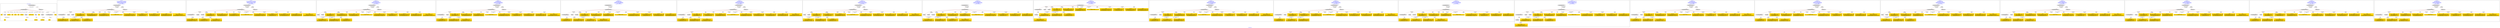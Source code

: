 digraph n0 {
fontcolor="blue"
remincross="true"
label="s05-met.json"
subgraph cluster_0 {
label="1-correct model"
n2[style="filled",color="white",fillcolor="lightgray",label="CulturalHeritageObject1"];
n3[shape="plaintext",style="filled",fillcolor="gold",label="Date"];
n4[style="filled",color="white",fillcolor="lightgray",label="Person1"];
n5[shape="plaintext",style="filled",fillcolor="gold",label="Description"];
n6[shape="plaintext",style="filled",fillcolor="gold",label="values"];
n7[shape="plaintext",style="filled",fillcolor="gold",label="Medium"];
n8[shape="plaintext",style="filled",fillcolor="gold",label="values"];
n9[shape="plaintext",style="filled",fillcolor="gold",label="Credit Line"];
n10[style="filled",color="white",fillcolor="lightgray",label="Concept1"];
n11[shape="plaintext",style="filled",fillcolor="gold",label="Accession Number"];
n12[style="filled",color="white",fillcolor="lightgray",label="Place1"];
n13[shape="plaintext",style="filled",fillcolor="gold",label="id"];
n14[style="filled",color="white",fillcolor="lightgray",label="Concept2"];
n15[style="filled",color="white",fillcolor="lightgray",label="CulturalHeritageObject2"];
n16[shape="plaintext",style="filled",fillcolor="gold",label="values"];
n17[shape="plaintext",style="filled",fillcolor="gold",label="Who"];
n18[shape="plaintext",style="filled",fillcolor="gold",label="Geography"];
n19[style="filled",color="white",fillcolor="lightgray",label="EuropeanaAggregation1"];
n20[style="filled",color="white",fillcolor="lightgray",label="WebResource1"];
n21[shape="plaintext",style="filled",fillcolor="gold",label="image"];
n22[shape="plaintext",style="filled",fillcolor="gold",label="values"];
n23[shape="plaintext",style="filled",fillcolor="gold",label="Classification"];
}
subgraph cluster_1 {
label="candidate 0\nlink coherence:0.9411764705882353\nnode coherence:0.9411764705882353\nconfidence:0.5399146050725446\nmapping score:0.5909192474424823\ncost:115.99979\n-precision:0.76-recall:0.62"
n25[style="filled",color="white",fillcolor="lightgray",label="CulturalHeritageObject1"];
n26[style="filled",color="white",fillcolor="lightgray",label="CulturalHeritageObject2"];
n27[style="filled",color="white",fillcolor="lightgray",label="Person1"];
n28[style="filled",color="white",fillcolor="lightgray",label="Concept1"];
n29[style="filled",color="white",fillcolor="lightgray",label="EuropeanaAggregation1"];
n30[style="filled",color="white",fillcolor="lightgray",label="WebResource1"];
n31[shape="plaintext",style="filled",fillcolor="gold",label="Classification\n[Person,biographicalInformation,0.434]\n[Concept,prefLabel,0.234]\n[CulturalHeritageObject,description,0.215]\n[CulturalHeritageObject,title,0.117]"];
n32[shape="plaintext",style="filled",fillcolor="gold",label="Who\n[Person,nameOfThePerson,0.424]\n[Document,classLink,0.337]\n[CulturalHeritageObject,provenance,0.126]\n[CulturalHeritageObject,description,0.113]"];
n33[shape="plaintext",style="filled",fillcolor="gold",label="Date\n[CulturalHeritageObject,created,0.513]\n[Person,dateOfBirth,0.229]\n[Person,dateOfDeath,0.174]\n[CulturalHeritageObject,title,0.084]"];
n34[shape="plaintext",style="filled",fillcolor="gold",label="values\n[CulturalHeritageObject,provenance,0.284]\n[CulturalHeritageObject,description,0.277]\n[Person,biographicalInformation,0.25]\n[CulturalHeritageObject,title,0.19]"];
n35[shape="plaintext",style="filled",fillcolor="gold",label="Description\n[CulturalHeritageObject,description,0.412]\n[Person,biographicalInformation,0.395]\n[CulturalHeritageObject,title,0.126]\n[CulturalHeritageObject,provenance,0.067]"];
n36[shape="plaintext",style="filled",fillcolor="gold",label="Accession Number\n[CulturalHeritageObject,accessionNumber,1.0]"];
n37[shape="plaintext",style="filled",fillcolor="gold",label="values\n[CulturalHeritageObject,medium,0.463]\n[Person,biographicalInformation,0.253]\n[CulturalHeritageObject,description,0.17]\n[CulturalHeritageObject,provenance,0.115]"];
n38[shape="plaintext",style="filled",fillcolor="gold",label="values\n[CulturalHeritageObject,extent,0.665]\n[CulturalHeritageObject,accessionNumber,0.18]\n[CulturalHeritageObject,description,0.085]\n[CulturalHeritageObject,provenance,0.07]"];
n39[shape="plaintext",style="filled",fillcolor="gold",label="Geography\n[CulturalHeritageObject,provenance,0.502]\n[CulturalHeritageObject,title,0.189]\n[Concept,prefLabel,0.162]\n[CulturalHeritageObject,description,0.147]"];
n40[shape="plaintext",style="filled",fillcolor="gold",label="Credit Line\n[CulturalHeritageObject,provenance,0.636]\n[CulturalHeritageObject,description,0.151]\n[CulturalHeritageObject,title,0.136]\n[Person,biographicalInformation,0.077]"];
n41[shape="plaintext",style="filled",fillcolor="gold",label="image\n[WebResource,classLink,0.644]\n[Document,classLink,0.35]\n[CulturalHeritageObject,description,0.003]\n[CulturalHeritageObject,accessionNumber,0.003]"];
n42[shape="plaintext",style="filled",fillcolor="gold",label="Medium\n[CulturalHeritageObject,medium,0.796]\n[CulturalHeritageObject,provenance,0.08]\n[CulturalHeritageObject,description,0.067]\n[Person,biographicalInformation,0.057]"];
}
subgraph cluster_2 {
label="candidate 1\nlink coherence:0.9411764705882353\nnode coherence:0.9411764705882353\nconfidence:0.5326918941679019\nmapping score:0.5885116771409347\ncost:115.99987\n-precision:0.65-recall:0.52"
n44[style="filled",color="white",fillcolor="lightgray",label="CulturalHeritageObject1"];
n45[style="filled",color="white",fillcolor="lightgray",label="CulturalHeritageObject2"];
n46[style="filled",color="white",fillcolor="lightgray",label="Concept1"];
n47[style="filled",color="white",fillcolor="lightgray",label="Document1"];
n48[style="filled",color="white",fillcolor="lightgray",label="EuropeanaAggregation1"];
n49[style="filled",color="white",fillcolor="lightgray",label="WebResource1"];
n50[shape="plaintext",style="filled",fillcolor="gold",label="Classification\n[Person,biographicalInformation,0.434]\n[Concept,prefLabel,0.234]\n[CulturalHeritageObject,description,0.215]\n[CulturalHeritageObject,title,0.117]"];
n51[shape="plaintext",style="filled",fillcolor="gold",label="Date\n[CulturalHeritageObject,created,0.513]\n[Person,dateOfBirth,0.229]\n[Person,dateOfDeath,0.174]\n[CulturalHeritageObject,title,0.084]"];
n52[shape="plaintext",style="filled",fillcolor="gold",label="values\n[CulturalHeritageObject,provenance,0.284]\n[CulturalHeritageObject,description,0.277]\n[Person,biographicalInformation,0.25]\n[CulturalHeritageObject,title,0.19]"];
n53[shape="plaintext",style="filled",fillcolor="gold",label="Description\n[CulturalHeritageObject,description,0.412]\n[Person,biographicalInformation,0.395]\n[CulturalHeritageObject,title,0.126]\n[CulturalHeritageObject,provenance,0.067]"];
n54[shape="plaintext",style="filled",fillcolor="gold",label="Accession Number\n[CulturalHeritageObject,accessionNumber,1.0]"];
n55[shape="plaintext",style="filled",fillcolor="gold",label="Who\n[Person,nameOfThePerson,0.424]\n[Document,classLink,0.337]\n[CulturalHeritageObject,provenance,0.126]\n[CulturalHeritageObject,description,0.113]"];
n56[shape="plaintext",style="filled",fillcolor="gold",label="values\n[CulturalHeritageObject,medium,0.463]\n[Person,biographicalInformation,0.253]\n[CulturalHeritageObject,description,0.17]\n[CulturalHeritageObject,provenance,0.115]"];
n57[shape="plaintext",style="filled",fillcolor="gold",label="values\n[CulturalHeritageObject,extent,0.665]\n[CulturalHeritageObject,accessionNumber,0.18]\n[CulturalHeritageObject,description,0.085]\n[CulturalHeritageObject,provenance,0.07]"];
n58[shape="plaintext",style="filled",fillcolor="gold",label="Geography\n[CulturalHeritageObject,provenance,0.502]\n[CulturalHeritageObject,title,0.189]\n[Concept,prefLabel,0.162]\n[CulturalHeritageObject,description,0.147]"];
n59[shape="plaintext",style="filled",fillcolor="gold",label="Credit Line\n[CulturalHeritageObject,provenance,0.636]\n[CulturalHeritageObject,description,0.151]\n[CulturalHeritageObject,title,0.136]\n[Person,biographicalInformation,0.077]"];
n60[shape="plaintext",style="filled",fillcolor="gold",label="image\n[WebResource,classLink,0.644]\n[Document,classLink,0.35]\n[CulturalHeritageObject,description,0.003]\n[CulturalHeritageObject,accessionNumber,0.003]"];
n61[shape="plaintext",style="filled",fillcolor="gold",label="Medium\n[CulturalHeritageObject,medium,0.796]\n[CulturalHeritageObject,provenance,0.08]\n[CulturalHeritageObject,description,0.067]\n[Person,biographicalInformation,0.057]"];
}
subgraph cluster_3 {
label="candidate 10\nlink coherence:0.9375\nnode coherence:0.9375\nconfidence:0.5058371925185702\nmapping score:0.5922235086173011\ncost:15.99979\n-precision:0.69-recall:0.52"
n63[style="filled",color="white",fillcolor="lightgray",label="CulturalHeritageObject1"];
n64[style="filled",color="white",fillcolor="lightgray",label="Person1"];
n65[style="filled",color="white",fillcolor="lightgray",label="Concept1"];
n66[style="filled",color="white",fillcolor="lightgray",label="EuropeanaAggregation1"];
n67[style="filled",color="white",fillcolor="lightgray",label="WebResource1"];
n68[shape="plaintext",style="filled",fillcolor="gold",label="Classification\n[Person,biographicalInformation,0.434]\n[Concept,prefLabel,0.234]\n[CulturalHeritageObject,description,0.215]\n[CulturalHeritageObject,title,0.117]"];
n69[shape="plaintext",style="filled",fillcolor="gold",label="Who\n[Person,nameOfThePerson,0.424]\n[Document,classLink,0.337]\n[CulturalHeritageObject,provenance,0.126]\n[CulturalHeritageObject,description,0.113]"];
n70[shape="plaintext",style="filled",fillcolor="gold",label="Date\n[CulturalHeritageObject,created,0.513]\n[Person,dateOfBirth,0.229]\n[Person,dateOfDeath,0.174]\n[CulturalHeritageObject,title,0.084]"];
n71[shape="plaintext",style="filled",fillcolor="gold",label="Description\n[CulturalHeritageObject,description,0.412]\n[Person,biographicalInformation,0.395]\n[CulturalHeritageObject,title,0.126]\n[CulturalHeritageObject,provenance,0.067]"];
n72[shape="plaintext",style="filled",fillcolor="gold",label="values\n[CulturalHeritageObject,provenance,0.284]\n[CulturalHeritageObject,description,0.277]\n[Person,biographicalInformation,0.25]\n[CulturalHeritageObject,title,0.19]"];
n73[shape="plaintext",style="filled",fillcolor="gold",label="Accession Number\n[CulturalHeritageObject,accessionNumber,1.0]"];
n74[shape="plaintext",style="filled",fillcolor="gold",label="values\n[CulturalHeritageObject,extent,0.665]\n[CulturalHeritageObject,accessionNumber,0.18]\n[CulturalHeritageObject,description,0.085]\n[CulturalHeritageObject,provenance,0.07]"];
n75[shape="plaintext",style="filled",fillcolor="gold",label="Geography\n[CulturalHeritageObject,provenance,0.502]\n[CulturalHeritageObject,title,0.189]\n[Concept,prefLabel,0.162]\n[CulturalHeritageObject,description,0.147]"];
n76[shape="plaintext",style="filled",fillcolor="gold",label="Credit Line\n[CulturalHeritageObject,provenance,0.636]\n[CulturalHeritageObject,description,0.151]\n[CulturalHeritageObject,title,0.136]\n[Person,biographicalInformation,0.077]"];
n77[shape="plaintext",style="filled",fillcolor="gold",label="image\n[WebResource,classLink,0.644]\n[Document,classLink,0.35]\n[CulturalHeritageObject,description,0.003]\n[CulturalHeritageObject,accessionNumber,0.003]"];
n78[shape="plaintext",style="filled",fillcolor="gold",label="Medium\n[CulturalHeritageObject,medium,0.796]\n[CulturalHeritageObject,provenance,0.08]\n[CulturalHeritageObject,description,0.067]\n[Person,biographicalInformation,0.057]"];
n79[shape="plaintext",style="filled",fillcolor="gold",label="values\n[CulturalHeritageObject,medium,0.463]\n[Person,biographicalInformation,0.253]\n[CulturalHeritageObject,description,0.17]\n[CulturalHeritageObject,provenance,0.115]"];
}
subgraph cluster_4 {
label="candidate 11\nlink coherence:0.9375\nnode coherence:0.9375\nconfidence:0.5057504862754062\nmapping score:0.5921946065362464\ncost:114.9998\n-precision:0.75-recall:0.57"
n81[style="filled",color="white",fillcolor="lightgray",label="CulturalHeritageObject1"];
n82[style="filled",color="white",fillcolor="lightgray",label="CulturalHeritageObject2"];
n83[style="filled",color="white",fillcolor="lightgray",label="Person1"];
n84[style="filled",color="white",fillcolor="lightgray",label="EuropeanaAggregation1"];
n85[style="filled",color="white",fillcolor="lightgray",label="WebResource1"];
n86[shape="plaintext",style="filled",fillcolor="gold",label="Who\n[Person,nameOfThePerson,0.424]\n[Document,classLink,0.337]\n[CulturalHeritageObject,provenance,0.126]\n[CulturalHeritageObject,description,0.113]"];
n87[shape="plaintext",style="filled",fillcolor="gold",label="Date\n[CulturalHeritageObject,created,0.513]\n[Person,dateOfBirth,0.229]\n[Person,dateOfDeath,0.174]\n[CulturalHeritageObject,title,0.084]"];
n88[shape="plaintext",style="filled",fillcolor="gold",label="values\n[CulturalHeritageObject,provenance,0.284]\n[CulturalHeritageObject,description,0.277]\n[Person,biographicalInformation,0.25]\n[CulturalHeritageObject,title,0.19]"];
n89[shape="plaintext",style="filled",fillcolor="gold",label="Classification\n[Person,biographicalInformation,0.434]\n[Concept,prefLabel,0.234]\n[CulturalHeritageObject,description,0.215]\n[CulturalHeritageObject,title,0.117]"];
n90[shape="plaintext",style="filled",fillcolor="gold",label="Description\n[CulturalHeritageObject,description,0.412]\n[Person,biographicalInformation,0.395]\n[CulturalHeritageObject,title,0.126]\n[CulturalHeritageObject,provenance,0.067]"];
n91[shape="plaintext",style="filled",fillcolor="gold",label="Accession Number\n[CulturalHeritageObject,accessionNumber,1.0]"];
n92[shape="plaintext",style="filled",fillcolor="gold",label="values\n[CulturalHeritageObject,medium,0.463]\n[Person,biographicalInformation,0.253]\n[CulturalHeritageObject,description,0.17]\n[CulturalHeritageObject,provenance,0.115]"];
n93[shape="plaintext",style="filled",fillcolor="gold",label="values\n[CulturalHeritageObject,extent,0.665]\n[CulturalHeritageObject,accessionNumber,0.18]\n[CulturalHeritageObject,description,0.085]\n[CulturalHeritageObject,provenance,0.07]"];
n94[shape="plaintext",style="filled",fillcolor="gold",label="Geography\n[CulturalHeritageObject,provenance,0.502]\n[CulturalHeritageObject,title,0.189]\n[Concept,prefLabel,0.162]\n[CulturalHeritageObject,description,0.147]"];
n95[shape="plaintext",style="filled",fillcolor="gold",label="Credit Line\n[CulturalHeritageObject,provenance,0.636]\n[CulturalHeritageObject,description,0.151]\n[CulturalHeritageObject,title,0.136]\n[Person,biographicalInformation,0.077]"];
n96[shape="plaintext",style="filled",fillcolor="gold",label="image\n[WebResource,classLink,0.644]\n[Document,classLink,0.35]\n[CulturalHeritageObject,description,0.003]\n[CulturalHeritageObject,accessionNumber,0.003]"];
n97[shape="plaintext",style="filled",fillcolor="gold",label="Medium\n[CulturalHeritageObject,medium,0.796]\n[CulturalHeritageObject,provenance,0.08]\n[CulturalHeritageObject,description,0.067]\n[Person,biographicalInformation,0.057]"];
}
subgraph cluster_5 {
label="candidate 12\nlink coherence:0.9375\nnode coherence:0.9375\nconfidence:0.5057134556834323\nmapping score:0.5921822630055885\ncost:114.99986\n-precision:0.62-recall:0.48"
n99[style="filled",color="white",fillcolor="lightgray",label="CulturalHeritageObject1"];
n100[style="filled",color="white",fillcolor="lightgray",label="CulturalHeritageObject2"];
n101[style="filled",color="white",fillcolor="lightgray",label="Person1"];
n102[style="filled",color="white",fillcolor="lightgray",label="Document1"];
n103[style="filled",color="white",fillcolor="lightgray",label="EuropeanaAggregation1"];
n104[shape="plaintext",style="filled",fillcolor="gold",label="Who\n[Person,nameOfThePerson,0.424]\n[Document,classLink,0.337]\n[CulturalHeritageObject,provenance,0.126]\n[CulturalHeritageObject,description,0.113]"];
n105[shape="plaintext",style="filled",fillcolor="gold",label="Date\n[CulturalHeritageObject,created,0.513]\n[Person,dateOfBirth,0.229]\n[Person,dateOfDeath,0.174]\n[CulturalHeritageObject,title,0.084]"];
n106[shape="plaintext",style="filled",fillcolor="gold",label="values\n[CulturalHeritageObject,provenance,0.284]\n[CulturalHeritageObject,description,0.277]\n[Person,biographicalInformation,0.25]\n[CulturalHeritageObject,title,0.19]"];
n107[shape="plaintext",style="filled",fillcolor="gold",label="Classification\n[Person,biographicalInformation,0.434]\n[Concept,prefLabel,0.234]\n[CulturalHeritageObject,description,0.215]\n[CulturalHeritageObject,title,0.117]"];
n108[shape="plaintext",style="filled",fillcolor="gold",label="Description\n[CulturalHeritageObject,description,0.412]\n[Person,biographicalInformation,0.395]\n[CulturalHeritageObject,title,0.126]\n[CulturalHeritageObject,provenance,0.067]"];
n109[shape="plaintext",style="filled",fillcolor="gold",label="Accession Number\n[CulturalHeritageObject,accessionNumber,1.0]"];
n110[shape="plaintext",style="filled",fillcolor="gold",label="image\n[WebResource,classLink,0.644]\n[Document,classLink,0.35]\n[CulturalHeritageObject,description,0.003]\n[CulturalHeritageObject,accessionNumber,0.003]"];
n111[shape="plaintext",style="filled",fillcolor="gold",label="values\n[CulturalHeritageObject,medium,0.463]\n[Person,biographicalInformation,0.253]\n[CulturalHeritageObject,description,0.17]\n[CulturalHeritageObject,provenance,0.115]"];
n112[shape="plaintext",style="filled",fillcolor="gold",label="values\n[CulturalHeritageObject,extent,0.665]\n[CulturalHeritageObject,accessionNumber,0.18]\n[CulturalHeritageObject,description,0.085]\n[CulturalHeritageObject,provenance,0.07]"];
n113[shape="plaintext",style="filled",fillcolor="gold",label="Geography\n[CulturalHeritageObject,provenance,0.502]\n[CulturalHeritageObject,title,0.189]\n[Concept,prefLabel,0.162]\n[CulturalHeritageObject,description,0.147]"];
n114[shape="plaintext",style="filled",fillcolor="gold",label="Credit Line\n[CulturalHeritageObject,provenance,0.636]\n[CulturalHeritageObject,description,0.151]\n[CulturalHeritageObject,title,0.136]\n[Person,biographicalInformation,0.077]"];
n115[shape="plaintext",style="filled",fillcolor="gold",label="Medium\n[CulturalHeritageObject,medium,0.796]\n[CulturalHeritageObject,provenance,0.08]\n[CulturalHeritageObject,description,0.067]\n[Person,biographicalInformation,0.057]"];
}
subgraph cluster_6 {
label="candidate 13\nlink coherence:0.9375\nnode coherence:0.9375\nconfidence:0.5047155478076517\nmapping score:0.591849627046995\ncost:114.99988\n-precision:0.69-recall:0.52"
n117[style="filled",color="white",fillcolor="lightgray",label="CulturalHeritageObject1"];
n118[style="filled",color="white",fillcolor="lightgray",label="CulturalHeritageObject2"];
n119[style="filled",color="white",fillcolor="lightgray",label="Document1"];
n120[style="filled",color="white",fillcolor="lightgray",label="EuropeanaAggregation1"];
n121[style="filled",color="white",fillcolor="lightgray",label="WebResource1"];
n122[shape="plaintext",style="filled",fillcolor="gold",label="Date\n[CulturalHeritageObject,created,0.513]\n[Person,dateOfBirth,0.229]\n[Person,dateOfDeath,0.174]\n[CulturalHeritageObject,title,0.084]"];
n123[shape="plaintext",style="filled",fillcolor="gold",label="Geography\n[CulturalHeritageObject,provenance,0.502]\n[CulturalHeritageObject,title,0.189]\n[Concept,prefLabel,0.162]\n[CulturalHeritageObject,description,0.147]"];
n124[shape="plaintext",style="filled",fillcolor="gold",label="Classification\n[Person,biographicalInformation,0.434]\n[Concept,prefLabel,0.234]\n[CulturalHeritageObject,description,0.215]\n[CulturalHeritageObject,title,0.117]"];
n125[shape="plaintext",style="filled",fillcolor="gold",label="Description\n[CulturalHeritageObject,description,0.412]\n[Person,biographicalInformation,0.395]\n[CulturalHeritageObject,title,0.126]\n[CulturalHeritageObject,provenance,0.067]"];
n126[shape="plaintext",style="filled",fillcolor="gold",label="Accession Number\n[CulturalHeritageObject,accessionNumber,1.0]"];
n127[shape="plaintext",style="filled",fillcolor="gold",label="Who\n[Person,nameOfThePerson,0.424]\n[Document,classLink,0.337]\n[CulturalHeritageObject,provenance,0.126]\n[CulturalHeritageObject,description,0.113]"];
n128[shape="plaintext",style="filled",fillcolor="gold",label="values\n[CulturalHeritageObject,medium,0.463]\n[Person,biographicalInformation,0.253]\n[CulturalHeritageObject,description,0.17]\n[CulturalHeritageObject,provenance,0.115]"];
n129[shape="plaintext",style="filled",fillcolor="gold",label="values\n[CulturalHeritageObject,extent,0.665]\n[CulturalHeritageObject,accessionNumber,0.18]\n[CulturalHeritageObject,description,0.085]\n[CulturalHeritageObject,provenance,0.07]"];
n130[shape="plaintext",style="filled",fillcolor="gold",label="Credit Line\n[CulturalHeritageObject,provenance,0.636]\n[CulturalHeritageObject,description,0.151]\n[CulturalHeritageObject,title,0.136]\n[Person,biographicalInformation,0.077]"];
n131[shape="plaintext",style="filled",fillcolor="gold",label="values\n[CulturalHeritageObject,provenance,0.284]\n[CulturalHeritageObject,description,0.277]\n[Person,biographicalInformation,0.25]\n[CulturalHeritageObject,title,0.19]"];
n132[shape="plaintext",style="filled",fillcolor="gold",label="image\n[WebResource,classLink,0.644]\n[Document,classLink,0.35]\n[CulturalHeritageObject,description,0.003]\n[CulturalHeritageObject,accessionNumber,0.003]"];
n133[shape="plaintext",style="filled",fillcolor="gold",label="Medium\n[CulturalHeritageObject,medium,0.796]\n[CulturalHeritageObject,provenance,0.08]\n[CulturalHeritageObject,description,0.067]\n[Person,biographicalInformation,0.057]"];
}
subgraph cluster_7 {
label="candidate 14\nlink coherence:0.9375\nnode coherence:0.9375\nconfidence:0.5041187722033781\nmapping score:0.5916507018455704\ncost:15.99979\n-precision:0.81-recall:0.62"
n135[style="filled",color="white",fillcolor="lightgray",label="CulturalHeritageObject1"];
n136[style="filled",color="white",fillcolor="lightgray",label="Person1"];
n137[style="filled",color="white",fillcolor="lightgray",label="Concept1"];
n138[style="filled",color="white",fillcolor="lightgray",label="EuropeanaAggregation1"];
n139[style="filled",color="white",fillcolor="lightgray",label="WebResource1"];
n140[shape="plaintext",style="filled",fillcolor="gold",label="Classification\n[Person,biographicalInformation,0.434]\n[Concept,prefLabel,0.234]\n[CulturalHeritageObject,description,0.215]\n[CulturalHeritageObject,title,0.117]"];
n141[shape="plaintext",style="filled",fillcolor="gold",label="Who\n[Person,nameOfThePerson,0.424]\n[Document,classLink,0.337]\n[CulturalHeritageObject,provenance,0.126]\n[CulturalHeritageObject,description,0.113]"];
n142[shape="plaintext",style="filled",fillcolor="gold",label="Date\n[CulturalHeritageObject,created,0.513]\n[Person,dateOfBirth,0.229]\n[Person,dateOfDeath,0.174]\n[CulturalHeritageObject,title,0.084]"];
n143[shape="plaintext",style="filled",fillcolor="gold",label="Geography\n[CulturalHeritageObject,provenance,0.502]\n[CulturalHeritageObject,title,0.189]\n[Concept,prefLabel,0.162]\n[CulturalHeritageObject,description,0.147]"];
n144[shape="plaintext",style="filled",fillcolor="gold",label="Description\n[CulturalHeritageObject,description,0.412]\n[Person,biographicalInformation,0.395]\n[CulturalHeritageObject,title,0.126]\n[CulturalHeritageObject,provenance,0.067]"];
n145[shape="plaintext",style="filled",fillcolor="gold",label="Accession Number\n[CulturalHeritageObject,accessionNumber,1.0]"];
n146[shape="plaintext",style="filled",fillcolor="gold",label="values\n[CulturalHeritageObject,extent,0.665]\n[CulturalHeritageObject,accessionNumber,0.18]\n[CulturalHeritageObject,description,0.085]\n[CulturalHeritageObject,provenance,0.07]"];
n147[shape="plaintext",style="filled",fillcolor="gold",label="Credit Line\n[CulturalHeritageObject,provenance,0.636]\n[CulturalHeritageObject,description,0.151]\n[CulturalHeritageObject,title,0.136]\n[Person,biographicalInformation,0.077]"];
n148[shape="plaintext",style="filled",fillcolor="gold",label="values\n[CulturalHeritageObject,provenance,0.284]\n[CulturalHeritageObject,description,0.277]\n[Person,biographicalInformation,0.25]\n[CulturalHeritageObject,title,0.19]"];
n149[shape="plaintext",style="filled",fillcolor="gold",label="image\n[WebResource,classLink,0.644]\n[Document,classLink,0.35]\n[CulturalHeritageObject,description,0.003]\n[CulturalHeritageObject,accessionNumber,0.003]"];
n150[shape="plaintext",style="filled",fillcolor="gold",label="Medium\n[CulturalHeritageObject,medium,0.796]\n[CulturalHeritageObject,provenance,0.08]\n[CulturalHeritageObject,description,0.067]\n[Person,biographicalInformation,0.057]"];
n151[shape="plaintext",style="filled",fillcolor="gold",label="values\n[CulturalHeritageObject,medium,0.463]\n[Person,biographicalInformation,0.253]\n[CulturalHeritageObject,description,0.17]\n[CulturalHeritageObject,provenance,0.115]"];
}
subgraph cluster_8 {
label="candidate 15\nlink coherence:0.9375\nnode coherence:0.9375\nconfidence:0.49789396917451584\nmapping score:0.5895757675026164\ncost:15.99985\n-precision:0.62-recall:0.48"
n153[style="filled",color="white",fillcolor="lightgray",label="CulturalHeritageObject1"];
n154[style="filled",color="white",fillcolor="lightgray",label="Person1"];
n155[style="filled",color="white",fillcolor="lightgray",label="Concept1"];
n156[style="filled",color="white",fillcolor="lightgray",label="Document1"];
n157[style="filled",color="white",fillcolor="lightgray",label="EuropeanaAggregation1"];
n158[shape="plaintext",style="filled",fillcolor="gold",label="Classification\n[Person,biographicalInformation,0.434]\n[Concept,prefLabel,0.234]\n[CulturalHeritageObject,description,0.215]\n[CulturalHeritageObject,title,0.117]"];
n159[shape="plaintext",style="filled",fillcolor="gold",label="Who\n[Person,nameOfThePerson,0.424]\n[Document,classLink,0.337]\n[CulturalHeritageObject,provenance,0.126]\n[CulturalHeritageObject,description,0.113]"];
n160[shape="plaintext",style="filled",fillcolor="gold",label="Date\n[CulturalHeritageObject,created,0.513]\n[Person,dateOfBirth,0.229]\n[Person,dateOfDeath,0.174]\n[CulturalHeritageObject,title,0.084]"];
n161[shape="plaintext",style="filled",fillcolor="gold",label="values\n[CulturalHeritageObject,provenance,0.284]\n[CulturalHeritageObject,description,0.277]\n[Person,biographicalInformation,0.25]\n[CulturalHeritageObject,title,0.19]"];
n162[shape="plaintext",style="filled",fillcolor="gold",label="Description\n[CulturalHeritageObject,description,0.412]\n[Person,biographicalInformation,0.395]\n[CulturalHeritageObject,title,0.126]\n[CulturalHeritageObject,provenance,0.067]"];
n163[shape="plaintext",style="filled",fillcolor="gold",label="Accession Number\n[CulturalHeritageObject,accessionNumber,1.0]"];
n164[shape="plaintext",style="filled",fillcolor="gold",label="image\n[WebResource,classLink,0.644]\n[Document,classLink,0.35]\n[CulturalHeritageObject,description,0.003]\n[CulturalHeritageObject,accessionNumber,0.003]"];
n165[shape="plaintext",style="filled",fillcolor="gold",label="values\n[CulturalHeritageObject,extent,0.665]\n[CulturalHeritageObject,accessionNumber,0.18]\n[CulturalHeritageObject,description,0.085]\n[CulturalHeritageObject,provenance,0.07]"];
n166[shape="plaintext",style="filled",fillcolor="gold",label="Geography\n[CulturalHeritageObject,provenance,0.502]\n[CulturalHeritageObject,title,0.189]\n[Concept,prefLabel,0.162]\n[CulturalHeritageObject,description,0.147]"];
n167[shape="plaintext",style="filled",fillcolor="gold",label="Credit Line\n[CulturalHeritageObject,provenance,0.636]\n[CulturalHeritageObject,description,0.151]\n[CulturalHeritageObject,title,0.136]\n[Person,biographicalInformation,0.077]"];
n168[shape="plaintext",style="filled",fillcolor="gold",label="Medium\n[CulturalHeritageObject,medium,0.796]\n[CulturalHeritageObject,provenance,0.08]\n[CulturalHeritageObject,description,0.067]\n[Person,biographicalInformation,0.057]"];
n169[shape="plaintext",style="filled",fillcolor="gold",label="values\n[CulturalHeritageObject,medium,0.463]\n[Person,biographicalInformation,0.253]\n[CulturalHeritageObject,description,0.17]\n[CulturalHeritageObject,provenance,0.115]"];
}
subgraph cluster_9 {
label="candidate 16\nlink coherence:0.9375\nnode coherence:0.9375\nconfidence:0.49789396917451584\nmapping score:0.5895757675026164\ncost:15.99991\n-precision:0.62-recall:0.48"
n171[style="filled",color="white",fillcolor="lightgray",label="CulturalHeritageObject1"];
n172[style="filled",color="white",fillcolor="lightgray",label="CulturalHeritageObject2"];
n173[style="filled",color="white",fillcolor="lightgray",label="Person1"];
n174[style="filled",color="white",fillcolor="lightgray",label="Concept1"];
n175[style="filled",color="white",fillcolor="lightgray",label="Document2"];
n176[shape="plaintext",style="filled",fillcolor="gold",label="Classification\n[Person,biographicalInformation,0.434]\n[Concept,prefLabel,0.234]\n[CulturalHeritageObject,description,0.215]\n[CulturalHeritageObject,title,0.117]"];
n177[shape="plaintext",style="filled",fillcolor="gold",label="Who\n[Person,nameOfThePerson,0.424]\n[Document,classLink,0.337]\n[CulturalHeritageObject,provenance,0.126]\n[CulturalHeritageObject,description,0.113]"];
n178[shape="plaintext",style="filled",fillcolor="gold",label="Date\n[CulturalHeritageObject,created,0.513]\n[Person,dateOfBirth,0.229]\n[Person,dateOfDeath,0.174]\n[CulturalHeritageObject,title,0.084]"];
n179[shape="plaintext",style="filled",fillcolor="gold",label="values\n[CulturalHeritageObject,provenance,0.284]\n[CulturalHeritageObject,description,0.277]\n[Person,biographicalInformation,0.25]\n[CulturalHeritageObject,title,0.19]"];
n180[shape="plaintext",style="filled",fillcolor="gold",label="Description\n[CulturalHeritageObject,description,0.412]\n[Person,biographicalInformation,0.395]\n[CulturalHeritageObject,title,0.126]\n[CulturalHeritageObject,provenance,0.067]"];
n181[shape="plaintext",style="filled",fillcolor="gold",label="Accession Number\n[CulturalHeritageObject,accessionNumber,1.0]"];
n182[shape="plaintext",style="filled",fillcolor="gold",label="values\n[CulturalHeritageObject,extent,0.665]\n[CulturalHeritageObject,accessionNumber,0.18]\n[CulturalHeritageObject,description,0.085]\n[CulturalHeritageObject,provenance,0.07]"];
n183[shape="plaintext",style="filled",fillcolor="gold",label="Geography\n[CulturalHeritageObject,provenance,0.502]\n[CulturalHeritageObject,title,0.189]\n[Concept,prefLabel,0.162]\n[CulturalHeritageObject,description,0.147]"];
n184[shape="plaintext",style="filled",fillcolor="gold",label="image\n[WebResource,classLink,0.644]\n[Document,classLink,0.35]\n[CulturalHeritageObject,description,0.003]\n[CulturalHeritageObject,accessionNumber,0.003]"];
n185[shape="plaintext",style="filled",fillcolor="gold",label="Credit Line\n[CulturalHeritageObject,provenance,0.636]\n[CulturalHeritageObject,description,0.151]\n[CulturalHeritageObject,title,0.136]\n[Person,biographicalInformation,0.077]"];
n186[shape="plaintext",style="filled",fillcolor="gold",label="Medium\n[CulturalHeritageObject,medium,0.796]\n[CulturalHeritageObject,provenance,0.08]\n[CulturalHeritageObject,description,0.067]\n[Person,biographicalInformation,0.057]"];
n187[shape="plaintext",style="filled",fillcolor="gold",label="values\n[CulturalHeritageObject,medium,0.463]\n[Person,biographicalInformation,0.253]\n[CulturalHeritageObject,description,0.17]\n[CulturalHeritageObject,provenance,0.115]"];
}
subgraph cluster_10 {
label="candidate 17\nlink coherence:0.9375\nnode coherence:0.9375\nconfidence:0.49611724564311893\nmapping score:0.588983526325484\ncost:15.9998\n-precision:0.69-recall:0.52"
n189[style="filled",color="white",fillcolor="lightgray",label="CulturalHeritageObject1"];
n190[style="filled",color="white",fillcolor="lightgray",label="CulturalHeritageObject2"];
n191[style="filled",color="white",fillcolor="lightgray",label="Person1"];
n192[style="filled",color="white",fillcolor="lightgray",label="EuropeanaAggregation1"];
n193[style="filled",color="white",fillcolor="lightgray",label="WebResource1"];
n194[shape="plaintext",style="filled",fillcolor="gold",label="Who\n[Person,nameOfThePerson,0.424]\n[Document,classLink,0.337]\n[CulturalHeritageObject,provenance,0.126]\n[CulturalHeritageObject,description,0.113]"];
n195[shape="plaintext",style="filled",fillcolor="gold",label="Date\n[CulturalHeritageObject,created,0.513]\n[Person,dateOfBirth,0.229]\n[Person,dateOfDeath,0.174]\n[CulturalHeritageObject,title,0.084]"];
n196[shape="plaintext",style="filled",fillcolor="gold",label="Description\n[CulturalHeritageObject,description,0.412]\n[Person,biographicalInformation,0.395]\n[CulturalHeritageObject,title,0.126]\n[CulturalHeritageObject,provenance,0.067]"];
n197[shape="plaintext",style="filled",fillcolor="gold",label="Classification\n[Person,biographicalInformation,0.434]\n[Concept,prefLabel,0.234]\n[CulturalHeritageObject,description,0.215]\n[CulturalHeritageObject,title,0.117]"];
n198[shape="plaintext",style="filled",fillcolor="gold",label="values\n[CulturalHeritageObject,provenance,0.284]\n[CulturalHeritageObject,description,0.277]\n[Person,biographicalInformation,0.25]\n[CulturalHeritageObject,title,0.19]"];
n199[shape="plaintext",style="filled",fillcolor="gold",label="Accession Number\n[CulturalHeritageObject,accessionNumber,1.0]"];
n200[shape="plaintext",style="filled",fillcolor="gold",label="values\n[CulturalHeritageObject,extent,0.665]\n[CulturalHeritageObject,accessionNumber,0.18]\n[CulturalHeritageObject,description,0.085]\n[CulturalHeritageObject,provenance,0.07]"];
n201[shape="plaintext",style="filled",fillcolor="gold",label="Geography\n[CulturalHeritageObject,provenance,0.502]\n[CulturalHeritageObject,title,0.189]\n[Concept,prefLabel,0.162]\n[CulturalHeritageObject,description,0.147]"];
n202[shape="plaintext",style="filled",fillcolor="gold",label="Credit Line\n[CulturalHeritageObject,provenance,0.636]\n[CulturalHeritageObject,description,0.151]\n[CulturalHeritageObject,title,0.136]\n[Person,biographicalInformation,0.077]"];
n203[shape="plaintext",style="filled",fillcolor="gold",label="image\n[WebResource,classLink,0.644]\n[Document,classLink,0.35]\n[CulturalHeritageObject,description,0.003]\n[CulturalHeritageObject,accessionNumber,0.003]"];
n204[shape="plaintext",style="filled",fillcolor="gold",label="Medium\n[CulturalHeritageObject,medium,0.796]\n[CulturalHeritageObject,provenance,0.08]\n[CulturalHeritageObject,description,0.067]\n[Person,biographicalInformation,0.057]"];
n205[shape="plaintext",style="filled",fillcolor="gold",label="values\n[CulturalHeritageObject,medium,0.463]\n[Person,biographicalInformation,0.253]\n[CulturalHeritageObject,description,0.17]\n[CulturalHeritageObject,provenance,0.115]"];
}
subgraph cluster_11 {
label="candidate 18\nlink coherence:0.9375\nnode coherence:0.9375\nconfidence:0.49439882532792684\nmapping score:0.5884107195537533\ncost:15.9998\n-precision:0.81-recall:0.62"
n207[style="filled",color="white",fillcolor="lightgray",label="CulturalHeritageObject1"];
n208[style="filled",color="white",fillcolor="lightgray",label="CulturalHeritageObject2"];
n209[style="filled",color="white",fillcolor="lightgray",label="Person1"];
n210[style="filled",color="white",fillcolor="lightgray",label="EuropeanaAggregation1"];
n211[style="filled",color="white",fillcolor="lightgray",label="WebResource1"];
n212[shape="plaintext",style="filled",fillcolor="gold",label="Who\n[Person,nameOfThePerson,0.424]\n[Document,classLink,0.337]\n[CulturalHeritageObject,provenance,0.126]\n[CulturalHeritageObject,description,0.113]"];
n213[shape="plaintext",style="filled",fillcolor="gold",label="Date\n[CulturalHeritageObject,created,0.513]\n[Person,dateOfBirth,0.229]\n[Person,dateOfDeath,0.174]\n[CulturalHeritageObject,title,0.084]"];
n214[shape="plaintext",style="filled",fillcolor="gold",label="Geography\n[CulturalHeritageObject,provenance,0.502]\n[CulturalHeritageObject,title,0.189]\n[Concept,prefLabel,0.162]\n[CulturalHeritageObject,description,0.147]"];
n215[shape="plaintext",style="filled",fillcolor="gold",label="Classification\n[Person,biographicalInformation,0.434]\n[Concept,prefLabel,0.234]\n[CulturalHeritageObject,description,0.215]\n[CulturalHeritageObject,title,0.117]"];
n216[shape="plaintext",style="filled",fillcolor="gold",label="Description\n[CulturalHeritageObject,description,0.412]\n[Person,biographicalInformation,0.395]\n[CulturalHeritageObject,title,0.126]\n[CulturalHeritageObject,provenance,0.067]"];
n217[shape="plaintext",style="filled",fillcolor="gold",label="Accession Number\n[CulturalHeritageObject,accessionNumber,1.0]"];
n218[shape="plaintext",style="filled",fillcolor="gold",label="values\n[CulturalHeritageObject,extent,0.665]\n[CulturalHeritageObject,accessionNumber,0.18]\n[CulturalHeritageObject,description,0.085]\n[CulturalHeritageObject,provenance,0.07]"];
n219[shape="plaintext",style="filled",fillcolor="gold",label="Credit Line\n[CulturalHeritageObject,provenance,0.636]\n[CulturalHeritageObject,description,0.151]\n[CulturalHeritageObject,title,0.136]\n[Person,biographicalInformation,0.077]"];
n220[shape="plaintext",style="filled",fillcolor="gold",label="values\n[CulturalHeritageObject,provenance,0.284]\n[CulturalHeritageObject,description,0.277]\n[Person,biographicalInformation,0.25]\n[CulturalHeritageObject,title,0.19]"];
n221[shape="plaintext",style="filled",fillcolor="gold",label="image\n[WebResource,classLink,0.644]\n[Document,classLink,0.35]\n[CulturalHeritageObject,description,0.003]\n[CulturalHeritageObject,accessionNumber,0.003]"];
n222[shape="plaintext",style="filled",fillcolor="gold",label="Medium\n[CulturalHeritageObject,medium,0.796]\n[CulturalHeritageObject,provenance,0.08]\n[CulturalHeritageObject,description,0.067]\n[Person,biographicalInformation,0.057]"];
n223[shape="plaintext",style="filled",fillcolor="gold",label="values\n[CulturalHeritageObject,medium,0.463]\n[Person,biographicalInformation,0.253]\n[CulturalHeritageObject,description,0.17]\n[CulturalHeritageObject,provenance,0.115]"];
}
subgraph cluster_12 {
label="candidate 19\nlink coherence:0.9375\nnode coherence:0.9375\nconfidence:0.48817402229906454\nmapping score:0.5863357852107992\ncost:15.99986\n-precision:0.62-recall:0.48"
n225[style="filled",color="white",fillcolor="lightgray",label="CulturalHeritageObject1"];
n226[style="filled",color="white",fillcolor="lightgray",label="CulturalHeritageObject2"];
n227[style="filled",color="white",fillcolor="lightgray",label="Person1"];
n228[style="filled",color="white",fillcolor="lightgray",label="Document1"];
n229[style="filled",color="white",fillcolor="lightgray",label="EuropeanaAggregation1"];
n230[shape="plaintext",style="filled",fillcolor="gold",label="Who\n[Person,nameOfThePerson,0.424]\n[Document,classLink,0.337]\n[CulturalHeritageObject,provenance,0.126]\n[CulturalHeritageObject,description,0.113]"];
n231[shape="plaintext",style="filled",fillcolor="gold",label="Date\n[CulturalHeritageObject,created,0.513]\n[Person,dateOfBirth,0.229]\n[Person,dateOfDeath,0.174]\n[CulturalHeritageObject,title,0.084]"];
n232[shape="plaintext",style="filled",fillcolor="gold",label="values\n[CulturalHeritageObject,provenance,0.284]\n[CulturalHeritageObject,description,0.277]\n[Person,biographicalInformation,0.25]\n[CulturalHeritageObject,title,0.19]"];
n233[shape="plaintext",style="filled",fillcolor="gold",label="Classification\n[Person,biographicalInformation,0.434]\n[Concept,prefLabel,0.234]\n[CulturalHeritageObject,description,0.215]\n[CulturalHeritageObject,title,0.117]"];
n234[shape="plaintext",style="filled",fillcolor="gold",label="Description\n[CulturalHeritageObject,description,0.412]\n[Person,biographicalInformation,0.395]\n[CulturalHeritageObject,title,0.126]\n[CulturalHeritageObject,provenance,0.067]"];
n235[shape="plaintext",style="filled",fillcolor="gold",label="Accession Number\n[CulturalHeritageObject,accessionNumber,1.0]"];
n236[shape="plaintext",style="filled",fillcolor="gold",label="image\n[WebResource,classLink,0.644]\n[Document,classLink,0.35]\n[CulturalHeritageObject,description,0.003]\n[CulturalHeritageObject,accessionNumber,0.003]"];
n237[shape="plaintext",style="filled",fillcolor="gold",label="values\n[CulturalHeritageObject,extent,0.665]\n[CulturalHeritageObject,accessionNumber,0.18]\n[CulturalHeritageObject,description,0.085]\n[CulturalHeritageObject,provenance,0.07]"];
n238[shape="plaintext",style="filled",fillcolor="gold",label="Geography\n[CulturalHeritageObject,provenance,0.502]\n[CulturalHeritageObject,title,0.189]\n[Concept,prefLabel,0.162]\n[CulturalHeritageObject,description,0.147]"];
n239[shape="plaintext",style="filled",fillcolor="gold",label="Credit Line\n[CulturalHeritageObject,provenance,0.636]\n[CulturalHeritageObject,description,0.151]\n[CulturalHeritageObject,title,0.136]\n[Person,biographicalInformation,0.077]"];
n240[shape="plaintext",style="filled",fillcolor="gold",label="Medium\n[CulturalHeritageObject,medium,0.796]\n[CulturalHeritageObject,provenance,0.08]\n[CulturalHeritageObject,description,0.067]\n[Person,biographicalInformation,0.057]"];
n241[shape="plaintext",style="filled",fillcolor="gold",label="values\n[CulturalHeritageObject,medium,0.463]\n[Person,biographicalInformation,0.253]\n[CulturalHeritageObject,description,0.17]\n[CulturalHeritageObject,provenance,0.115]"];
}
subgraph cluster_13 {
label="candidate 2\nlink coherence:0.9411764705882353\nnode coherence:0.9375\nconfidence:0.49789396917451584\nmapping score:0.5895757675026164\ncost:16.99985\n-precision:0.65-recall:0.52"
n243[style="filled",color="white",fillcolor="lightgray",label="CulturalHeritageObject1"];
n244[style="filled",color="white",fillcolor="lightgray",label="CulturalHeritageObject2"];
n245[style="filled",color="white",fillcolor="lightgray",label="Person1"];
n246[style="filled",color="white",fillcolor="lightgray",label="Concept1"];
n247[style="filled",color="white",fillcolor="lightgray",label="Document2"];
n248[style="filled",color="white",fillcolor="lightgray",label="EuropeanaAggregation1"];
n249[shape="plaintext",style="filled",fillcolor="gold",label="Classification\n[Person,biographicalInformation,0.434]\n[Concept,prefLabel,0.234]\n[CulturalHeritageObject,description,0.215]\n[CulturalHeritageObject,title,0.117]"];
n250[shape="plaintext",style="filled",fillcolor="gold",label="Who\n[Person,nameOfThePerson,0.424]\n[Document,classLink,0.337]\n[CulturalHeritageObject,provenance,0.126]\n[CulturalHeritageObject,description,0.113]"];
n251[shape="plaintext",style="filled",fillcolor="gold",label="Date\n[CulturalHeritageObject,created,0.513]\n[Person,dateOfBirth,0.229]\n[Person,dateOfDeath,0.174]\n[CulturalHeritageObject,title,0.084]"];
n252[shape="plaintext",style="filled",fillcolor="gold",label="values\n[CulturalHeritageObject,provenance,0.284]\n[CulturalHeritageObject,description,0.277]\n[Person,biographicalInformation,0.25]\n[CulturalHeritageObject,title,0.19]"];
n253[shape="plaintext",style="filled",fillcolor="gold",label="Description\n[CulturalHeritageObject,description,0.412]\n[Person,biographicalInformation,0.395]\n[CulturalHeritageObject,title,0.126]\n[CulturalHeritageObject,provenance,0.067]"];
n254[shape="plaintext",style="filled",fillcolor="gold",label="Accession Number\n[CulturalHeritageObject,accessionNumber,1.0]"];
n255[shape="plaintext",style="filled",fillcolor="gold",label="values\n[CulturalHeritageObject,extent,0.665]\n[CulturalHeritageObject,accessionNumber,0.18]\n[CulturalHeritageObject,description,0.085]\n[CulturalHeritageObject,provenance,0.07]"];
n256[shape="plaintext",style="filled",fillcolor="gold",label="Geography\n[CulturalHeritageObject,provenance,0.502]\n[CulturalHeritageObject,title,0.189]\n[Concept,prefLabel,0.162]\n[CulturalHeritageObject,description,0.147]"];
n257[shape="plaintext",style="filled",fillcolor="gold",label="image\n[WebResource,classLink,0.644]\n[Document,classLink,0.35]\n[CulturalHeritageObject,description,0.003]\n[CulturalHeritageObject,accessionNumber,0.003]"];
n258[shape="plaintext",style="filled",fillcolor="gold",label="Credit Line\n[CulturalHeritageObject,provenance,0.636]\n[CulturalHeritageObject,description,0.151]\n[CulturalHeritageObject,title,0.136]\n[Person,biographicalInformation,0.077]"];
n259[shape="plaintext",style="filled",fillcolor="gold",label="Medium\n[CulturalHeritageObject,medium,0.796]\n[CulturalHeritageObject,provenance,0.08]\n[CulturalHeritageObject,description,0.067]\n[Person,biographicalInformation,0.057]"];
n260[shape="plaintext",style="filled",fillcolor="gold",label="values\n[CulturalHeritageObject,medium,0.463]\n[Person,biographicalInformation,0.253]\n[CulturalHeritageObject,description,0.17]\n[CulturalHeritageObject,provenance,0.115]"];
}
subgraph cluster_14 {
label="candidate 3\nlink coherence:0.9375\nnode coherence:0.9375\nconfidence:0.5301946581970934\nmapping score:0.6003426638434756\ncost:114.9998\n-precision:0.75-recall:0.57"
n262[style="filled",color="white",fillcolor="lightgray",label="CulturalHeritageObject1"];
n263[style="filled",color="white",fillcolor="lightgray",label="CulturalHeritageObject2"];
n264[style="filled",color="white",fillcolor="lightgray",label="Person1"];
n265[style="filled",color="white",fillcolor="lightgray",label="EuropeanaAggregation1"];
n266[style="filled",color="white",fillcolor="lightgray",label="WebResource1"];
n267[shape="plaintext",style="filled",fillcolor="gold",label="Who\n[Person,nameOfThePerson,0.424]\n[Document,classLink,0.337]\n[CulturalHeritageObject,provenance,0.126]\n[CulturalHeritageObject,description,0.113]"];
n268[shape="plaintext",style="filled",fillcolor="gold",label="Date\n[CulturalHeritageObject,created,0.513]\n[Person,dateOfBirth,0.229]\n[Person,dateOfDeath,0.174]\n[CulturalHeritageObject,title,0.084]"];
n269[shape="plaintext",style="filled",fillcolor="gold",label="values\n[CulturalHeritageObject,provenance,0.284]\n[CulturalHeritageObject,description,0.277]\n[Person,biographicalInformation,0.25]\n[CulturalHeritageObject,title,0.19]"];
n270[shape="plaintext",style="filled",fillcolor="gold",label="Classification\n[Person,biographicalInformation,0.434]\n[Concept,prefLabel,0.234]\n[CulturalHeritageObject,description,0.215]\n[CulturalHeritageObject,title,0.117]"];
n271[shape="plaintext",style="filled",fillcolor="gold",label="Description\n[CulturalHeritageObject,description,0.412]\n[Person,biographicalInformation,0.395]\n[CulturalHeritageObject,title,0.126]\n[CulturalHeritageObject,provenance,0.067]"];
n272[shape="plaintext",style="filled",fillcolor="gold",label="Accession Number\n[CulturalHeritageObject,accessionNumber,1.0]"];
n273[shape="plaintext",style="filled",fillcolor="gold",label="values\n[CulturalHeritageObject,medium,0.463]\n[Person,biographicalInformation,0.253]\n[CulturalHeritageObject,description,0.17]\n[CulturalHeritageObject,provenance,0.115]"];
n274[shape="plaintext",style="filled",fillcolor="gold",label="values\n[CulturalHeritageObject,extent,0.665]\n[CulturalHeritageObject,accessionNumber,0.18]\n[CulturalHeritageObject,description,0.085]\n[CulturalHeritageObject,provenance,0.07]"];
n275[shape="plaintext",style="filled",fillcolor="gold",label="Geography\n[CulturalHeritageObject,provenance,0.502]\n[CulturalHeritageObject,title,0.189]\n[Concept,prefLabel,0.162]\n[CulturalHeritageObject,description,0.147]"];
n276[shape="plaintext",style="filled",fillcolor="gold",label="Credit Line\n[CulturalHeritageObject,provenance,0.636]\n[CulturalHeritageObject,description,0.151]\n[CulturalHeritageObject,title,0.136]\n[Person,biographicalInformation,0.077]"];
n277[shape="plaintext",style="filled",fillcolor="gold",label="image\n[WebResource,classLink,0.644]\n[Document,classLink,0.35]\n[CulturalHeritageObject,description,0.003]\n[CulturalHeritageObject,accessionNumber,0.003]"];
n278[shape="plaintext",style="filled",fillcolor="gold",label="Medium\n[CulturalHeritageObject,medium,0.796]\n[CulturalHeritageObject,provenance,0.08]\n[CulturalHeritageObject,description,0.067]\n[Person,biographicalInformation,0.057]"];
}
subgraph cluster_15 {
label="candidate 4\nlink coherence:0.9375\nnode coherence:0.9375\nconfidence:0.5229719472924506\nmapping score:0.597935093541928\ncost:114.99988\n-precision:0.62-recall:0.48"
n280[style="filled",color="white",fillcolor="lightgray",label="CulturalHeritageObject1"];
n281[style="filled",color="white",fillcolor="lightgray",label="CulturalHeritageObject2"];
n282[style="filled",color="white",fillcolor="lightgray",label="Document1"];
n283[style="filled",color="white",fillcolor="lightgray",label="EuropeanaAggregation1"];
n284[style="filled",color="white",fillcolor="lightgray",label="WebResource1"];
n285[shape="plaintext",style="filled",fillcolor="gold",label="Date\n[CulturalHeritageObject,created,0.513]\n[Person,dateOfBirth,0.229]\n[Person,dateOfDeath,0.174]\n[CulturalHeritageObject,title,0.084]"];
n286[shape="plaintext",style="filled",fillcolor="gold",label="values\n[CulturalHeritageObject,provenance,0.284]\n[CulturalHeritageObject,description,0.277]\n[Person,biographicalInformation,0.25]\n[CulturalHeritageObject,title,0.19]"];
n287[shape="plaintext",style="filled",fillcolor="gold",label="Classification\n[Person,biographicalInformation,0.434]\n[Concept,prefLabel,0.234]\n[CulturalHeritageObject,description,0.215]\n[CulturalHeritageObject,title,0.117]"];
n288[shape="plaintext",style="filled",fillcolor="gold",label="Description\n[CulturalHeritageObject,description,0.412]\n[Person,biographicalInformation,0.395]\n[CulturalHeritageObject,title,0.126]\n[CulturalHeritageObject,provenance,0.067]"];
n289[shape="plaintext",style="filled",fillcolor="gold",label="Accession Number\n[CulturalHeritageObject,accessionNumber,1.0]"];
n290[shape="plaintext",style="filled",fillcolor="gold",label="Who\n[Person,nameOfThePerson,0.424]\n[Document,classLink,0.337]\n[CulturalHeritageObject,provenance,0.126]\n[CulturalHeritageObject,description,0.113]"];
n291[shape="plaintext",style="filled",fillcolor="gold",label="values\n[CulturalHeritageObject,medium,0.463]\n[Person,biographicalInformation,0.253]\n[CulturalHeritageObject,description,0.17]\n[CulturalHeritageObject,provenance,0.115]"];
n292[shape="plaintext",style="filled",fillcolor="gold",label="values\n[CulturalHeritageObject,extent,0.665]\n[CulturalHeritageObject,accessionNumber,0.18]\n[CulturalHeritageObject,description,0.085]\n[CulturalHeritageObject,provenance,0.07]"];
n293[shape="plaintext",style="filled",fillcolor="gold",label="Geography\n[CulturalHeritageObject,provenance,0.502]\n[CulturalHeritageObject,title,0.189]\n[Concept,prefLabel,0.162]\n[CulturalHeritageObject,description,0.147]"];
n294[shape="plaintext",style="filled",fillcolor="gold",label="Credit Line\n[CulturalHeritageObject,provenance,0.636]\n[CulturalHeritageObject,description,0.151]\n[CulturalHeritageObject,title,0.136]\n[Person,biographicalInformation,0.077]"];
n295[shape="plaintext",style="filled",fillcolor="gold",label="image\n[WebResource,classLink,0.644]\n[Document,classLink,0.35]\n[CulturalHeritageObject,description,0.003]\n[CulturalHeritageObject,accessionNumber,0.003]"];
n296[shape="plaintext",style="filled",fillcolor="gold",label="Medium\n[CulturalHeritageObject,medium,0.796]\n[CulturalHeritageObject,provenance,0.08]\n[CulturalHeritageObject,description,0.067]\n[Person,biographicalInformation,0.057]"];
}
subgraph cluster_16 {
label="candidate 5\nlink coherence:0.9375\nnode coherence:0.9375\nconfidence:0.5223751716881769\nmapping score:0.5977361683405034\ncost:15.99979\n-precision:0.75-recall:0.57"
n298[style="filled",color="white",fillcolor="lightgray",label="CulturalHeritageObject1"];
n299[style="filled",color="white",fillcolor="lightgray",label="Person1"];
n300[style="filled",color="white",fillcolor="lightgray",label="Concept1"];
n301[style="filled",color="white",fillcolor="lightgray",label="EuropeanaAggregation1"];
n302[style="filled",color="white",fillcolor="lightgray",label="WebResource1"];
n303[shape="plaintext",style="filled",fillcolor="gold",label="Classification\n[Person,biographicalInformation,0.434]\n[Concept,prefLabel,0.234]\n[CulturalHeritageObject,description,0.215]\n[CulturalHeritageObject,title,0.117]"];
n304[shape="plaintext",style="filled",fillcolor="gold",label="Who\n[Person,nameOfThePerson,0.424]\n[Document,classLink,0.337]\n[CulturalHeritageObject,provenance,0.126]\n[CulturalHeritageObject,description,0.113]"];
n305[shape="plaintext",style="filled",fillcolor="gold",label="Date\n[CulturalHeritageObject,created,0.513]\n[Person,dateOfBirth,0.229]\n[Person,dateOfDeath,0.174]\n[CulturalHeritageObject,title,0.084]"];
n306[shape="plaintext",style="filled",fillcolor="gold",label="values\n[CulturalHeritageObject,provenance,0.284]\n[CulturalHeritageObject,description,0.277]\n[Person,biographicalInformation,0.25]\n[CulturalHeritageObject,title,0.19]"];
n307[shape="plaintext",style="filled",fillcolor="gold",label="Description\n[CulturalHeritageObject,description,0.412]\n[Person,biographicalInformation,0.395]\n[CulturalHeritageObject,title,0.126]\n[CulturalHeritageObject,provenance,0.067]"];
n308[shape="plaintext",style="filled",fillcolor="gold",label="Accession Number\n[CulturalHeritageObject,accessionNumber,1.0]"];
n309[shape="plaintext",style="filled",fillcolor="gold",label="values\n[CulturalHeritageObject,extent,0.665]\n[CulturalHeritageObject,accessionNumber,0.18]\n[CulturalHeritageObject,description,0.085]\n[CulturalHeritageObject,provenance,0.07]"];
n310[shape="plaintext",style="filled",fillcolor="gold",label="Geography\n[CulturalHeritageObject,provenance,0.502]\n[CulturalHeritageObject,title,0.189]\n[Concept,prefLabel,0.162]\n[CulturalHeritageObject,description,0.147]"];
n311[shape="plaintext",style="filled",fillcolor="gold",label="Credit Line\n[CulturalHeritageObject,provenance,0.636]\n[CulturalHeritageObject,description,0.151]\n[CulturalHeritageObject,title,0.136]\n[Person,biographicalInformation,0.077]"];
n312[shape="plaintext",style="filled",fillcolor="gold",label="image\n[WebResource,classLink,0.644]\n[Document,classLink,0.35]\n[CulturalHeritageObject,description,0.003]\n[CulturalHeritageObject,accessionNumber,0.003]"];
n313[shape="plaintext",style="filled",fillcolor="gold",label="Medium\n[CulturalHeritageObject,medium,0.796]\n[CulturalHeritageObject,provenance,0.08]\n[CulturalHeritageObject,description,0.067]\n[Person,biographicalInformation,0.057]"];
n314[shape="plaintext",style="filled",fillcolor="gold",label="values\n[CulturalHeritageObject,medium,0.463]\n[Person,biographicalInformation,0.253]\n[CulturalHeritageObject,description,0.17]\n[CulturalHeritageObject,provenance,0.115]"];
}
subgraph cluster_17 {
label="candidate 6\nlink coherence:0.9375\nnode coherence:0.9375\nconfidence:0.5136566790274867\nmapping score:0.5948300041202733\ncost:114.9998\n-precision:0.69-recall:0.52"
n316[style="filled",color="white",fillcolor="lightgray",label="CulturalHeritageObject1"];
n317[style="filled",color="white",fillcolor="lightgray",label="CulturalHeritageObject2"];
n318[style="filled",color="white",fillcolor="lightgray",label="Person1"];
n319[style="filled",color="white",fillcolor="lightgray",label="EuropeanaAggregation1"];
n320[style="filled",color="white",fillcolor="lightgray",label="WebResource1"];
n321[shape="plaintext",style="filled",fillcolor="gold",label="Who\n[Person,nameOfThePerson,0.424]\n[Document,classLink,0.337]\n[CulturalHeritageObject,provenance,0.126]\n[CulturalHeritageObject,description,0.113]"];
n322[shape="plaintext",style="filled",fillcolor="gold",label="Date\n[CulturalHeritageObject,created,0.513]\n[Person,dateOfBirth,0.229]\n[Person,dateOfDeath,0.174]\n[CulturalHeritageObject,title,0.084]"];
n323[shape="plaintext",style="filled",fillcolor="gold",label="Description\n[CulturalHeritageObject,description,0.412]\n[Person,biographicalInformation,0.395]\n[CulturalHeritageObject,title,0.126]\n[CulturalHeritageObject,provenance,0.067]"];
n324[shape="plaintext",style="filled",fillcolor="gold",label="Classification\n[Person,biographicalInformation,0.434]\n[Concept,prefLabel,0.234]\n[CulturalHeritageObject,description,0.215]\n[CulturalHeritageObject,title,0.117]"];
n325[shape="plaintext",style="filled",fillcolor="gold",label="values\n[CulturalHeritageObject,provenance,0.284]\n[CulturalHeritageObject,description,0.277]\n[Person,biographicalInformation,0.25]\n[CulturalHeritageObject,title,0.19]"];
n326[shape="plaintext",style="filled",fillcolor="gold",label="Accession Number\n[CulturalHeritageObject,accessionNumber,1.0]"];
n327[shape="plaintext",style="filled",fillcolor="gold",label="values\n[CulturalHeritageObject,medium,0.463]\n[Person,biographicalInformation,0.253]\n[CulturalHeritageObject,description,0.17]\n[CulturalHeritageObject,provenance,0.115]"];
n328[shape="plaintext",style="filled",fillcolor="gold",label="values\n[CulturalHeritageObject,extent,0.665]\n[CulturalHeritageObject,accessionNumber,0.18]\n[CulturalHeritageObject,description,0.085]\n[CulturalHeritageObject,provenance,0.07]"];
n329[shape="plaintext",style="filled",fillcolor="gold",label="Geography\n[CulturalHeritageObject,provenance,0.502]\n[CulturalHeritageObject,title,0.189]\n[Concept,prefLabel,0.162]\n[CulturalHeritageObject,description,0.147]"];
n330[shape="plaintext",style="filled",fillcolor="gold",label="Credit Line\n[CulturalHeritageObject,provenance,0.636]\n[CulturalHeritageObject,description,0.151]\n[CulturalHeritageObject,title,0.136]\n[Person,biographicalInformation,0.077]"];
n331[shape="plaintext",style="filled",fillcolor="gold",label="image\n[WebResource,classLink,0.644]\n[Document,classLink,0.35]\n[CulturalHeritageObject,description,0.003]\n[CulturalHeritageObject,accessionNumber,0.003]"];
n332[shape="plaintext",style="filled",fillcolor="gold",label="Medium\n[CulturalHeritageObject,medium,0.796]\n[CulturalHeritageObject,provenance,0.08]\n[CulturalHeritageObject,description,0.067]\n[Person,biographicalInformation,0.057]"];
}
subgraph cluster_18 {
label="candidate 7\nlink coherence:0.9375\nnode coherence:0.9375\nconfidence:0.5126552248127257\nmapping score:0.5944961860486864\ncost:15.9998\n-precision:0.75-recall:0.57"
n334[style="filled",color="white",fillcolor="lightgray",label="CulturalHeritageObject1"];
n335[style="filled",color="white",fillcolor="lightgray",label="CulturalHeritageObject2"];
n336[style="filled",color="white",fillcolor="lightgray",label="Person1"];
n337[style="filled",color="white",fillcolor="lightgray",label="EuropeanaAggregation1"];
n338[style="filled",color="white",fillcolor="lightgray",label="WebResource1"];
n339[shape="plaintext",style="filled",fillcolor="gold",label="Who\n[Person,nameOfThePerson,0.424]\n[Document,classLink,0.337]\n[CulturalHeritageObject,provenance,0.126]\n[CulturalHeritageObject,description,0.113]"];
n340[shape="plaintext",style="filled",fillcolor="gold",label="Date\n[CulturalHeritageObject,created,0.513]\n[Person,dateOfBirth,0.229]\n[Person,dateOfDeath,0.174]\n[CulturalHeritageObject,title,0.084]"];
n341[shape="plaintext",style="filled",fillcolor="gold",label="values\n[CulturalHeritageObject,provenance,0.284]\n[CulturalHeritageObject,description,0.277]\n[Person,biographicalInformation,0.25]\n[CulturalHeritageObject,title,0.19]"];
n342[shape="plaintext",style="filled",fillcolor="gold",label="Classification\n[Person,biographicalInformation,0.434]\n[Concept,prefLabel,0.234]\n[CulturalHeritageObject,description,0.215]\n[CulturalHeritageObject,title,0.117]"];
n343[shape="plaintext",style="filled",fillcolor="gold",label="Description\n[CulturalHeritageObject,description,0.412]\n[Person,biographicalInformation,0.395]\n[CulturalHeritageObject,title,0.126]\n[CulturalHeritageObject,provenance,0.067]"];
n344[shape="plaintext",style="filled",fillcolor="gold",label="Accession Number\n[CulturalHeritageObject,accessionNumber,1.0]"];
n345[shape="plaintext",style="filled",fillcolor="gold",label="values\n[CulturalHeritageObject,extent,0.665]\n[CulturalHeritageObject,accessionNumber,0.18]\n[CulturalHeritageObject,description,0.085]\n[CulturalHeritageObject,provenance,0.07]"];
n346[shape="plaintext",style="filled",fillcolor="gold",label="Geography\n[CulturalHeritageObject,provenance,0.502]\n[CulturalHeritageObject,title,0.189]\n[Concept,prefLabel,0.162]\n[CulturalHeritageObject,description,0.147]"];
n347[shape="plaintext",style="filled",fillcolor="gold",label="Credit Line\n[CulturalHeritageObject,provenance,0.636]\n[CulturalHeritageObject,description,0.151]\n[CulturalHeritageObject,title,0.136]\n[Person,biographicalInformation,0.077]"];
n348[shape="plaintext",style="filled",fillcolor="gold",label="image\n[WebResource,classLink,0.644]\n[Document,classLink,0.35]\n[CulturalHeritageObject,description,0.003]\n[CulturalHeritageObject,accessionNumber,0.003]"];
n349[shape="plaintext",style="filled",fillcolor="gold",label="Medium\n[CulturalHeritageObject,medium,0.796]\n[CulturalHeritageObject,provenance,0.08]\n[CulturalHeritageObject,description,0.067]\n[Person,biographicalInformation,0.057]"];
n350[shape="plaintext",style="filled",fillcolor="gold",label="values\n[CulturalHeritageObject,medium,0.463]\n[Person,biographicalInformation,0.253]\n[CulturalHeritageObject,description,0.17]\n[CulturalHeritageObject,provenance,0.115]"];
}
subgraph cluster_19 {
label="candidate 8\nlink coherence:0.9375\nnode coherence:0.9375\nconfidence:0.5119382587122946\nmapping score:0.5942571973485425\ncost:114.9998\n-precision:0.81-recall:0.62"
n352[style="filled",color="white",fillcolor="lightgray",label="CulturalHeritageObject1"];
n353[style="filled",color="white",fillcolor="lightgray",label="CulturalHeritageObject2"];
n354[style="filled",color="white",fillcolor="lightgray",label="Person1"];
n355[style="filled",color="white",fillcolor="lightgray",label="EuropeanaAggregation1"];
n356[style="filled",color="white",fillcolor="lightgray",label="WebResource1"];
n357[shape="plaintext",style="filled",fillcolor="gold",label="Who\n[Person,nameOfThePerson,0.424]\n[Document,classLink,0.337]\n[CulturalHeritageObject,provenance,0.126]\n[CulturalHeritageObject,description,0.113]"];
n358[shape="plaintext",style="filled",fillcolor="gold",label="Date\n[CulturalHeritageObject,created,0.513]\n[Person,dateOfBirth,0.229]\n[Person,dateOfDeath,0.174]\n[CulturalHeritageObject,title,0.084]"];
n359[shape="plaintext",style="filled",fillcolor="gold",label="Geography\n[CulturalHeritageObject,provenance,0.502]\n[CulturalHeritageObject,title,0.189]\n[Concept,prefLabel,0.162]\n[CulturalHeritageObject,description,0.147]"];
n360[shape="plaintext",style="filled",fillcolor="gold",label="Classification\n[Person,biographicalInformation,0.434]\n[Concept,prefLabel,0.234]\n[CulturalHeritageObject,description,0.215]\n[CulturalHeritageObject,title,0.117]"];
n361[shape="plaintext",style="filled",fillcolor="gold",label="Description\n[CulturalHeritageObject,description,0.412]\n[Person,biographicalInformation,0.395]\n[CulturalHeritageObject,title,0.126]\n[CulturalHeritageObject,provenance,0.067]"];
n362[shape="plaintext",style="filled",fillcolor="gold",label="Accession Number\n[CulturalHeritageObject,accessionNumber,1.0]"];
n363[shape="plaintext",style="filled",fillcolor="gold",label="values\n[CulturalHeritageObject,medium,0.463]\n[Person,biographicalInformation,0.253]\n[CulturalHeritageObject,description,0.17]\n[CulturalHeritageObject,provenance,0.115]"];
n364[shape="plaintext",style="filled",fillcolor="gold",label="values\n[CulturalHeritageObject,extent,0.665]\n[CulturalHeritageObject,accessionNumber,0.18]\n[CulturalHeritageObject,description,0.085]\n[CulturalHeritageObject,provenance,0.07]"];
n365[shape="plaintext",style="filled",fillcolor="gold",label="Credit Line\n[CulturalHeritageObject,provenance,0.636]\n[CulturalHeritageObject,description,0.151]\n[CulturalHeritageObject,title,0.136]\n[Person,biographicalInformation,0.077]"];
n366[shape="plaintext",style="filled",fillcolor="gold",label="values\n[CulturalHeritageObject,provenance,0.284]\n[CulturalHeritageObject,description,0.277]\n[Person,biographicalInformation,0.25]\n[CulturalHeritageObject,title,0.19]"];
n367[shape="plaintext",style="filled",fillcolor="gold",label="image\n[WebResource,classLink,0.644]\n[Document,classLink,0.35]\n[CulturalHeritageObject,description,0.003]\n[CulturalHeritageObject,accessionNumber,0.003]"];
n368[shape="plaintext",style="filled",fillcolor="gold",label="Medium\n[CulturalHeritageObject,medium,0.796]\n[CulturalHeritageObject,provenance,0.08]\n[CulturalHeritageObject,description,0.067]\n[Person,biographicalInformation,0.057]"];
}
subgraph cluster_20 {
label="candidate 9\nlink coherence:0.9375\nnode coherence:0.9375\nconfidence:0.5064339681228438\nmapping score:0.5924224338187257\ncost:114.99988\n-precision:0.56-recall:0.43"
n370[style="filled",color="white",fillcolor="lightgray",label="CulturalHeritageObject1"];
n371[style="filled",color="white",fillcolor="lightgray",label="CulturalHeritageObject2"];
n372[style="filled",color="white",fillcolor="lightgray",label="Document1"];
n373[style="filled",color="white",fillcolor="lightgray",label="EuropeanaAggregation1"];
n374[style="filled",color="white",fillcolor="lightgray",label="WebResource1"];
n375[shape="plaintext",style="filled",fillcolor="gold",label="Date\n[CulturalHeritageObject,created,0.513]\n[Person,dateOfBirth,0.229]\n[Person,dateOfDeath,0.174]\n[CulturalHeritageObject,title,0.084]"];
n376[shape="plaintext",style="filled",fillcolor="gold",label="Description\n[CulturalHeritageObject,description,0.412]\n[Person,biographicalInformation,0.395]\n[CulturalHeritageObject,title,0.126]\n[CulturalHeritageObject,provenance,0.067]"];
n377[shape="plaintext",style="filled",fillcolor="gold",label="Classification\n[Person,biographicalInformation,0.434]\n[Concept,prefLabel,0.234]\n[CulturalHeritageObject,description,0.215]\n[CulturalHeritageObject,title,0.117]"];
n378[shape="plaintext",style="filled",fillcolor="gold",label="values\n[CulturalHeritageObject,provenance,0.284]\n[CulturalHeritageObject,description,0.277]\n[Person,biographicalInformation,0.25]\n[CulturalHeritageObject,title,0.19]"];
n379[shape="plaintext",style="filled",fillcolor="gold",label="Accession Number\n[CulturalHeritageObject,accessionNumber,1.0]"];
n380[shape="plaintext",style="filled",fillcolor="gold",label="Who\n[Person,nameOfThePerson,0.424]\n[Document,classLink,0.337]\n[CulturalHeritageObject,provenance,0.126]\n[CulturalHeritageObject,description,0.113]"];
n381[shape="plaintext",style="filled",fillcolor="gold",label="values\n[CulturalHeritageObject,medium,0.463]\n[Person,biographicalInformation,0.253]\n[CulturalHeritageObject,description,0.17]\n[CulturalHeritageObject,provenance,0.115]"];
n382[shape="plaintext",style="filled",fillcolor="gold",label="values\n[CulturalHeritageObject,extent,0.665]\n[CulturalHeritageObject,accessionNumber,0.18]\n[CulturalHeritageObject,description,0.085]\n[CulturalHeritageObject,provenance,0.07]"];
n383[shape="plaintext",style="filled",fillcolor="gold",label="Geography\n[CulturalHeritageObject,provenance,0.502]\n[CulturalHeritageObject,title,0.189]\n[Concept,prefLabel,0.162]\n[CulturalHeritageObject,description,0.147]"];
n384[shape="plaintext",style="filled",fillcolor="gold",label="Credit Line\n[CulturalHeritageObject,provenance,0.636]\n[CulturalHeritageObject,description,0.151]\n[CulturalHeritageObject,title,0.136]\n[Person,biographicalInformation,0.077]"];
n385[shape="plaintext",style="filled",fillcolor="gold",label="image\n[WebResource,classLink,0.644]\n[Document,classLink,0.35]\n[CulturalHeritageObject,description,0.003]\n[CulturalHeritageObject,accessionNumber,0.003]"];
n386[shape="plaintext",style="filled",fillcolor="gold",label="Medium\n[CulturalHeritageObject,medium,0.796]\n[CulturalHeritageObject,provenance,0.08]\n[CulturalHeritageObject,description,0.067]\n[Person,biographicalInformation,0.057]"];
}
n2 -> n3[color="brown",fontcolor="black",label="created"]
n2 -> n4[color="brown",fontcolor="black",label="creator"]
n2 -> n5[color="brown",fontcolor="black",label="description"]
n2 -> n6[color="brown",fontcolor="black",label="extent"]
n2 -> n7[color="brown",fontcolor="black",label="medium"]
n2 -> n8[color="brown",fontcolor="black",label="provenance"]
n2 -> n9[color="brown",fontcolor="black",label="provenance"]
n2 -> n10[color="brown",fontcolor="black",label="subject"]
n2 -> n11[color="brown",fontcolor="black",label="accessionNumber"]
n2 -> n12[color="brown",fontcolor="black",label="associatedPlace"]
n2 -> n13[color="brown",fontcolor="black",label="objectId"]
n2 -> n14[color="brown",fontcolor="black",label="hasType"]
n2 -> n15[color="brown",fontcolor="black",label="isRelatedTo"]
n15 -> n16[color="brown",fontcolor="black",label="objectId"]
n4 -> n17[color="brown",fontcolor="black",label="nameOfThePerson"]
n12 -> n18[color="brown",fontcolor="black",label="label"]
n19 -> n2[color="brown",fontcolor="black",label="aggregatedCHO"]
n19 -> n20[color="brown",fontcolor="black",label="hasView"]
n20 -> n21[color="brown",fontcolor="black",label="classLink"]
n10 -> n22[color="brown",fontcolor="black",label="prefLabel"]
n14 -> n23[color="brown",fontcolor="black",label="prefLabel"]
n25 -> n26[color="brown",fontcolor="black",label="isRelatedTo\nw=1.0"]
n25 -> n27[color="brown",fontcolor="black",label="creator\nw=0.99992"]
n25 -> n28[color="brown",fontcolor="black",label="subject\nw=0.99999"]
n29 -> n25[color="brown",fontcolor="black",label="aggregatedCHO\nw=0.99994"]
n29 -> n30[color="brown",fontcolor="black",label="hasView\nw=0.99994"]
n28 -> n31[color="brown",fontcolor="black",label="prefLabel\nw=1.0"]
n27 -> n32[color="brown",fontcolor="black",label="nameOfThePerson\nw=1.0"]
n25 -> n33[color="brown",fontcolor="black",label="created\nw=1.0"]
n25 -> n34[color="brown",fontcolor="black",label="title\nw=1.0"]
n25 -> n35[color="brown",fontcolor="black",label="description\nw=1.0"]
n25 -> n36[color="brown",fontcolor="black",label="accessionNumber\nw=1.0"]
n26 -> n37[color="brown",fontcolor="black",label="medium\nw=100.0"]
n25 -> n38[color="brown",fontcolor="black",label="extent\nw=1.0"]
n25 -> n39[color="brown",fontcolor="black",label="provenance\nw=1.0"]
n25 -> n40[color="brown",fontcolor="black",label="provenance\nw=1.0"]
n30 -> n41[color="brown",fontcolor="black",label="classLink\nw=1.0"]
n25 -> n42[color="brown",fontcolor="black",label="medium\nw=1.0"]
n44 -> n45[color="brown",fontcolor="black",label="isRelatedTo\nw=1.0"]
n44 -> n46[color="brown",fontcolor="black",label="subject\nw=0.99999"]
n44 -> n47[color="brown",fontcolor="black",label="page\nw=1.0"]
n48 -> n44[color="brown",fontcolor="black",label="aggregatedCHO\nw=0.99994"]
n48 -> n49[color="brown",fontcolor="black",label="hasView\nw=0.99994"]
n46 -> n50[color="brown",fontcolor="black",label="prefLabel\nw=1.0"]
n44 -> n51[color="brown",fontcolor="black",label="created\nw=1.0"]
n44 -> n52[color="brown",fontcolor="black",label="title\nw=1.0"]
n44 -> n53[color="brown",fontcolor="black",label="description\nw=1.0"]
n44 -> n54[color="brown",fontcolor="black",label="accessionNumber\nw=1.0"]
n47 -> n55[color="brown",fontcolor="black",label="classLink\nw=1.0"]
n45 -> n56[color="brown",fontcolor="black",label="medium\nw=100.0"]
n44 -> n57[color="brown",fontcolor="black",label="extent\nw=1.0"]
n44 -> n58[color="brown",fontcolor="black",label="provenance\nw=1.0"]
n44 -> n59[color="brown",fontcolor="black",label="provenance\nw=1.0"]
n49 -> n60[color="brown",fontcolor="black",label="classLink\nw=1.0"]
n44 -> n61[color="brown",fontcolor="black",label="medium\nw=1.0"]
n63 -> n64[color="brown",fontcolor="black",label="creator\nw=0.99992"]
n63 -> n65[color="brown",fontcolor="black",label="subject\nw=0.99999"]
n66 -> n63[color="brown",fontcolor="black",label="aggregatedCHO\nw=0.99994"]
n66 -> n67[color="brown",fontcolor="black",label="hasView\nw=0.99994"]
n65 -> n68[color="brown",fontcolor="black",label="prefLabel\nw=1.0"]
n64 -> n69[color="brown",fontcolor="black",label="nameOfThePerson\nw=1.0"]
n63 -> n70[color="brown",fontcolor="black",label="created\nw=1.0"]
n63 -> n71[color="brown",fontcolor="black",label="title\nw=1.0"]
n63 -> n72[color="brown",fontcolor="black",label="description\nw=1.0"]
n63 -> n73[color="brown",fontcolor="black",label="accessionNumber\nw=1.0"]
n63 -> n74[color="brown",fontcolor="black",label="extent\nw=1.0"]
n63 -> n75[color="brown",fontcolor="black",label="provenance\nw=1.0"]
n63 -> n76[color="brown",fontcolor="black",label="provenance\nw=1.0"]
n67 -> n77[color="brown",fontcolor="black",label="classLink\nw=1.0"]
n63 -> n78[color="brown",fontcolor="black",label="medium\nw=1.0"]
n64 -> n79[color="brown",fontcolor="black",label="biographicalInformation\nw=1.0"]
n81 -> n82[color="brown",fontcolor="black",label="isRelatedTo\nw=1.0"]
n81 -> n83[color="brown",fontcolor="black",label="creator\nw=0.99992"]
n84 -> n81[color="brown",fontcolor="black",label="aggregatedCHO\nw=0.99994"]
n84 -> n85[color="brown",fontcolor="black",label="hasView\nw=0.99994"]
n83 -> n86[color="brown",fontcolor="black",label="nameOfThePerson\nw=1.0"]
n81 -> n87[color="brown",fontcolor="black",label="created\nw=1.0"]
n81 -> n88[color="brown",fontcolor="black",label="title\nw=1.0"]
n82 -> n89[color="brown",fontcolor="black",label="title\nw=1.0"]
n81 -> n90[color="brown",fontcolor="black",label="description\nw=1.0"]
n81 -> n91[color="brown",fontcolor="black",label="accessionNumber\nw=1.0"]
n82 -> n92[color="brown",fontcolor="black",label="description\nw=100.0"]
n81 -> n93[color="brown",fontcolor="black",label="extent\nw=1.0"]
n81 -> n94[color="brown",fontcolor="black",label="provenance\nw=1.0"]
n81 -> n95[color="brown",fontcolor="black",label="provenance\nw=1.0"]
n85 -> n96[color="brown",fontcolor="black",label="classLink\nw=1.0"]
n81 -> n97[color="brown",fontcolor="black",label="medium\nw=1.0"]
n99 -> n100[color="brown",fontcolor="black",label="isRelatedTo\nw=1.0"]
n99 -> n101[color="brown",fontcolor="black",label="creator\nw=0.99992"]
n99 -> n102[color="brown",fontcolor="black",label="page\nw=1.0"]
n103 -> n99[color="brown",fontcolor="black",label="aggregatedCHO\nw=0.99994"]
n101 -> n104[color="brown",fontcolor="black",label="nameOfThePerson\nw=1.0"]
n99 -> n105[color="brown",fontcolor="black",label="created\nw=1.0"]
n99 -> n106[color="brown",fontcolor="black",label="title\nw=1.0"]
n100 -> n107[color="brown",fontcolor="black",label="title\nw=1.0"]
n99 -> n108[color="brown",fontcolor="black",label="description\nw=1.0"]
n99 -> n109[color="brown",fontcolor="black",label="accessionNumber\nw=1.0"]
n102 -> n110[color="brown",fontcolor="black",label="classLink\nw=1.0"]
n100 -> n111[color="brown",fontcolor="black",label="medium\nw=100.0"]
n99 -> n112[color="brown",fontcolor="black",label="extent\nw=1.0"]
n99 -> n113[color="brown",fontcolor="black",label="provenance\nw=1.0"]
n99 -> n114[color="brown",fontcolor="black",label="provenance\nw=1.0"]
n99 -> n115[color="brown",fontcolor="black",label="medium\nw=1.0"]
n117 -> n118[color="brown",fontcolor="black",label="isRelatedTo\nw=1.0"]
n117 -> n119[color="brown",fontcolor="black",label="page\nw=1.0"]
n120 -> n117[color="brown",fontcolor="black",label="aggregatedCHO\nw=0.99994"]
n120 -> n121[color="brown",fontcolor="black",label="hasView\nw=0.99994"]
n117 -> n122[color="brown",fontcolor="black",label="created\nw=1.0"]
n117 -> n123[color="brown",fontcolor="black",label="title\nw=1.0"]
n118 -> n124[color="brown",fontcolor="black",label="title\nw=1.0"]
n117 -> n125[color="brown",fontcolor="black",label="description\nw=1.0"]
n117 -> n126[color="brown",fontcolor="black",label="accessionNumber\nw=1.0"]
n119 -> n127[color="brown",fontcolor="black",label="classLink\nw=1.0"]
n118 -> n128[color="brown",fontcolor="black",label="medium\nw=100.0"]
n117 -> n129[color="brown",fontcolor="black",label="extent\nw=1.0"]
n117 -> n130[color="brown",fontcolor="black",label="provenance\nw=1.0"]
n117 -> n131[color="brown",fontcolor="black",label="provenance\nw=1.0"]
n121 -> n132[color="brown",fontcolor="black",label="classLink\nw=1.0"]
n117 -> n133[color="brown",fontcolor="black",label="medium\nw=1.0"]
n135 -> n136[color="brown",fontcolor="black",label="creator\nw=0.99992"]
n135 -> n137[color="brown",fontcolor="black",label="subject\nw=0.99999"]
n138 -> n135[color="brown",fontcolor="black",label="aggregatedCHO\nw=0.99994"]
n138 -> n139[color="brown",fontcolor="black",label="hasView\nw=0.99994"]
n137 -> n140[color="brown",fontcolor="black",label="prefLabel\nw=1.0"]
n136 -> n141[color="brown",fontcolor="black",label="nameOfThePerson\nw=1.0"]
n135 -> n142[color="brown",fontcolor="black",label="created\nw=1.0"]
n135 -> n143[color="brown",fontcolor="black",label="title\nw=1.0"]
n135 -> n144[color="brown",fontcolor="black",label="description\nw=1.0"]
n135 -> n145[color="brown",fontcolor="black",label="accessionNumber\nw=1.0"]
n135 -> n146[color="brown",fontcolor="black",label="extent\nw=1.0"]
n135 -> n147[color="brown",fontcolor="black",label="provenance\nw=1.0"]
n135 -> n148[color="brown",fontcolor="black",label="provenance\nw=1.0"]
n139 -> n149[color="brown",fontcolor="black",label="classLink\nw=1.0"]
n135 -> n150[color="brown",fontcolor="black",label="medium\nw=1.0"]
n136 -> n151[color="brown",fontcolor="black",label="biographicalInformation\nw=1.0"]
n153 -> n154[color="brown",fontcolor="black",label="creator\nw=0.99992"]
n153 -> n155[color="brown",fontcolor="black",label="subject\nw=0.99999"]
n153 -> n156[color="brown",fontcolor="black",label="page\nw=1.0"]
n157 -> n153[color="brown",fontcolor="black",label="aggregatedCHO\nw=0.99994"]
n155 -> n158[color="brown",fontcolor="black",label="prefLabel\nw=1.0"]
n154 -> n159[color="brown",fontcolor="black",label="nameOfThePerson\nw=1.0"]
n153 -> n160[color="brown",fontcolor="black",label="created\nw=1.0"]
n153 -> n161[color="brown",fontcolor="black",label="title\nw=1.0"]
n153 -> n162[color="brown",fontcolor="black",label="description\nw=1.0"]
n153 -> n163[color="brown",fontcolor="black",label="accessionNumber\nw=1.0"]
n156 -> n164[color="brown",fontcolor="black",label="classLink\nw=1.0"]
n153 -> n165[color="brown",fontcolor="black",label="extent\nw=1.0"]
n153 -> n166[color="brown",fontcolor="black",label="provenance\nw=1.0"]
n153 -> n167[color="brown",fontcolor="black",label="provenance\nw=1.0"]
n153 -> n168[color="brown",fontcolor="black",label="medium\nw=1.0"]
n154 -> n169[color="brown",fontcolor="black",label="biographicalInformation\nw=1.0"]
n171 -> n172[color="brown",fontcolor="black",label="isRelatedTo\nw=1.0"]
n171 -> n173[color="brown",fontcolor="black",label="creator\nw=0.99992"]
n171 -> n174[color="brown",fontcolor="black",label="subject\nw=0.99999"]
n172 -> n175[color="brown",fontcolor="black",label="page\nw=1.0"]
n174 -> n176[color="brown",fontcolor="black",label="prefLabel\nw=1.0"]
n173 -> n177[color="brown",fontcolor="black",label="nameOfThePerson\nw=1.0"]
n171 -> n178[color="brown",fontcolor="black",label="created\nw=1.0"]
n171 -> n179[color="brown",fontcolor="black",label="title\nw=1.0"]
n171 -> n180[color="brown",fontcolor="black",label="description\nw=1.0"]
n171 -> n181[color="brown",fontcolor="black",label="accessionNumber\nw=1.0"]
n171 -> n182[color="brown",fontcolor="black",label="extent\nw=1.0"]
n171 -> n183[color="brown",fontcolor="black",label="provenance\nw=1.0"]
n175 -> n184[color="brown",fontcolor="black",label="classLink\nw=1.0"]
n171 -> n185[color="brown",fontcolor="black",label="provenance\nw=1.0"]
n171 -> n186[color="brown",fontcolor="black",label="medium\nw=1.0"]
n173 -> n187[color="brown",fontcolor="black",label="biographicalInformation\nw=1.0"]
n189 -> n190[color="brown",fontcolor="black",label="isRelatedTo\nw=1.0"]
n189 -> n191[color="brown",fontcolor="black",label="creator\nw=0.99992"]
n192 -> n189[color="brown",fontcolor="black",label="aggregatedCHO\nw=0.99994"]
n192 -> n193[color="brown",fontcolor="black",label="hasView\nw=0.99994"]
n191 -> n194[color="brown",fontcolor="black",label="nameOfThePerson\nw=1.0"]
n189 -> n195[color="brown",fontcolor="black",label="created\nw=1.0"]
n189 -> n196[color="brown",fontcolor="black",label="title\nw=1.0"]
n190 -> n197[color="brown",fontcolor="black",label="title\nw=1.0"]
n189 -> n198[color="brown",fontcolor="black",label="description\nw=1.0"]
n189 -> n199[color="brown",fontcolor="black",label="accessionNumber\nw=1.0"]
n189 -> n200[color="brown",fontcolor="black",label="extent\nw=1.0"]
n189 -> n201[color="brown",fontcolor="black",label="provenance\nw=1.0"]
n189 -> n202[color="brown",fontcolor="black",label="provenance\nw=1.0"]
n193 -> n203[color="brown",fontcolor="black",label="classLink\nw=1.0"]
n189 -> n204[color="brown",fontcolor="black",label="medium\nw=1.0"]
n191 -> n205[color="brown",fontcolor="black",label="biographicalInformation\nw=1.0"]
n207 -> n208[color="brown",fontcolor="black",label="isRelatedTo\nw=1.0"]
n207 -> n209[color="brown",fontcolor="black",label="creator\nw=0.99992"]
n210 -> n207[color="brown",fontcolor="black",label="aggregatedCHO\nw=0.99994"]
n210 -> n211[color="brown",fontcolor="black",label="hasView\nw=0.99994"]
n209 -> n212[color="brown",fontcolor="black",label="nameOfThePerson\nw=1.0"]
n207 -> n213[color="brown",fontcolor="black",label="created\nw=1.0"]
n207 -> n214[color="brown",fontcolor="black",label="title\nw=1.0"]
n208 -> n215[color="brown",fontcolor="black",label="title\nw=1.0"]
n207 -> n216[color="brown",fontcolor="black",label="description\nw=1.0"]
n207 -> n217[color="brown",fontcolor="black",label="accessionNumber\nw=1.0"]
n207 -> n218[color="brown",fontcolor="black",label="extent\nw=1.0"]
n207 -> n219[color="brown",fontcolor="black",label="provenance\nw=1.0"]
n207 -> n220[color="brown",fontcolor="black",label="provenance\nw=1.0"]
n211 -> n221[color="brown",fontcolor="black",label="classLink\nw=1.0"]
n207 -> n222[color="brown",fontcolor="black",label="medium\nw=1.0"]
n209 -> n223[color="brown",fontcolor="black",label="biographicalInformation\nw=1.0"]
n225 -> n226[color="brown",fontcolor="black",label="isRelatedTo\nw=1.0"]
n225 -> n227[color="brown",fontcolor="black",label="creator\nw=0.99992"]
n225 -> n228[color="brown",fontcolor="black",label="page\nw=1.0"]
n229 -> n225[color="brown",fontcolor="black",label="aggregatedCHO\nw=0.99994"]
n227 -> n230[color="brown",fontcolor="black",label="nameOfThePerson\nw=1.0"]
n225 -> n231[color="brown",fontcolor="black",label="created\nw=1.0"]
n225 -> n232[color="brown",fontcolor="black",label="title\nw=1.0"]
n226 -> n233[color="brown",fontcolor="black",label="title\nw=1.0"]
n225 -> n234[color="brown",fontcolor="black",label="description\nw=1.0"]
n225 -> n235[color="brown",fontcolor="black",label="accessionNumber\nw=1.0"]
n228 -> n236[color="brown",fontcolor="black",label="classLink\nw=1.0"]
n225 -> n237[color="brown",fontcolor="black",label="extent\nw=1.0"]
n225 -> n238[color="brown",fontcolor="black",label="provenance\nw=1.0"]
n225 -> n239[color="brown",fontcolor="black",label="provenance\nw=1.0"]
n225 -> n240[color="brown",fontcolor="black",label="medium\nw=1.0"]
n227 -> n241[color="brown",fontcolor="black",label="biographicalInformation\nw=1.0"]
n243 -> n244[color="brown",fontcolor="black",label="isRelatedTo\nw=1.0"]
n243 -> n245[color="brown",fontcolor="black",label="creator\nw=0.99992"]
n243 -> n246[color="brown",fontcolor="black",label="subject\nw=0.99999"]
n244 -> n247[color="brown",fontcolor="black",label="page\nw=1.0"]
n248 -> n243[color="brown",fontcolor="black",label="aggregatedCHO\nw=0.99994"]
n246 -> n249[color="brown",fontcolor="black",label="prefLabel\nw=1.0"]
n245 -> n250[color="brown",fontcolor="black",label="nameOfThePerson\nw=1.0"]
n243 -> n251[color="brown",fontcolor="black",label="created\nw=1.0"]
n243 -> n252[color="brown",fontcolor="black",label="title\nw=1.0"]
n243 -> n253[color="brown",fontcolor="black",label="description\nw=1.0"]
n243 -> n254[color="brown",fontcolor="black",label="accessionNumber\nw=1.0"]
n243 -> n255[color="brown",fontcolor="black",label="extent\nw=1.0"]
n243 -> n256[color="brown",fontcolor="black",label="provenance\nw=1.0"]
n247 -> n257[color="brown",fontcolor="black",label="classLink\nw=1.0"]
n243 -> n258[color="brown",fontcolor="black",label="provenance\nw=1.0"]
n243 -> n259[color="brown",fontcolor="black",label="medium\nw=1.0"]
n245 -> n260[color="brown",fontcolor="black",label="biographicalInformation\nw=1.0"]
n262 -> n263[color="brown",fontcolor="black",label="isRelatedTo\nw=1.0"]
n262 -> n264[color="brown",fontcolor="black",label="creator\nw=0.99992"]
n265 -> n262[color="brown",fontcolor="black",label="aggregatedCHO\nw=0.99994"]
n265 -> n266[color="brown",fontcolor="black",label="hasView\nw=0.99994"]
n264 -> n267[color="brown",fontcolor="black",label="nameOfThePerson\nw=1.0"]
n262 -> n268[color="brown",fontcolor="black",label="created\nw=1.0"]
n262 -> n269[color="brown",fontcolor="black",label="title\nw=1.0"]
n263 -> n270[color="brown",fontcolor="black",label="title\nw=1.0"]
n262 -> n271[color="brown",fontcolor="black",label="description\nw=1.0"]
n262 -> n272[color="brown",fontcolor="black",label="accessionNumber\nw=1.0"]
n263 -> n273[color="brown",fontcolor="black",label="medium\nw=100.0"]
n262 -> n274[color="brown",fontcolor="black",label="extent\nw=1.0"]
n262 -> n275[color="brown",fontcolor="black",label="provenance\nw=1.0"]
n262 -> n276[color="brown",fontcolor="black",label="provenance\nw=1.0"]
n266 -> n277[color="brown",fontcolor="black",label="classLink\nw=1.0"]
n262 -> n278[color="brown",fontcolor="black",label="medium\nw=1.0"]
n280 -> n281[color="brown",fontcolor="black",label="isRelatedTo\nw=1.0"]
n280 -> n282[color="brown",fontcolor="black",label="page\nw=1.0"]
n283 -> n280[color="brown",fontcolor="black",label="aggregatedCHO\nw=0.99994"]
n283 -> n284[color="brown",fontcolor="black",label="hasView\nw=0.99994"]
n280 -> n285[color="brown",fontcolor="black",label="created\nw=1.0"]
n280 -> n286[color="brown",fontcolor="black",label="title\nw=1.0"]
n281 -> n287[color="brown",fontcolor="black",label="title\nw=1.0"]
n280 -> n288[color="brown",fontcolor="black",label="description\nw=1.0"]
n280 -> n289[color="brown",fontcolor="black",label="accessionNumber\nw=1.0"]
n282 -> n290[color="brown",fontcolor="black",label="classLink\nw=1.0"]
n281 -> n291[color="brown",fontcolor="black",label="medium\nw=100.0"]
n280 -> n292[color="brown",fontcolor="black",label="extent\nw=1.0"]
n280 -> n293[color="brown",fontcolor="black",label="provenance\nw=1.0"]
n280 -> n294[color="brown",fontcolor="black",label="provenance\nw=1.0"]
n284 -> n295[color="brown",fontcolor="black",label="classLink\nw=1.0"]
n280 -> n296[color="brown",fontcolor="black",label="medium\nw=1.0"]
n298 -> n299[color="brown",fontcolor="black",label="creator\nw=0.99992"]
n298 -> n300[color="brown",fontcolor="black",label="subject\nw=0.99999"]
n301 -> n298[color="brown",fontcolor="black",label="aggregatedCHO\nw=0.99994"]
n301 -> n302[color="brown",fontcolor="black",label="hasView\nw=0.99994"]
n300 -> n303[color="brown",fontcolor="black",label="prefLabel\nw=1.0"]
n299 -> n304[color="brown",fontcolor="black",label="nameOfThePerson\nw=1.0"]
n298 -> n305[color="brown",fontcolor="black",label="created\nw=1.0"]
n298 -> n306[color="brown",fontcolor="black",label="title\nw=1.0"]
n298 -> n307[color="brown",fontcolor="black",label="description\nw=1.0"]
n298 -> n308[color="brown",fontcolor="black",label="accessionNumber\nw=1.0"]
n298 -> n309[color="brown",fontcolor="black",label="extent\nw=1.0"]
n298 -> n310[color="brown",fontcolor="black",label="provenance\nw=1.0"]
n298 -> n311[color="brown",fontcolor="black",label="provenance\nw=1.0"]
n302 -> n312[color="brown",fontcolor="black",label="classLink\nw=1.0"]
n298 -> n313[color="brown",fontcolor="black",label="medium\nw=1.0"]
n299 -> n314[color="brown",fontcolor="black",label="biographicalInformation\nw=1.0"]
n316 -> n317[color="brown",fontcolor="black",label="isRelatedTo\nw=1.0"]
n316 -> n318[color="brown",fontcolor="black",label="creator\nw=0.99992"]
n319 -> n316[color="brown",fontcolor="black",label="aggregatedCHO\nw=0.99994"]
n319 -> n320[color="brown",fontcolor="black",label="hasView\nw=0.99994"]
n318 -> n321[color="brown",fontcolor="black",label="nameOfThePerson\nw=1.0"]
n316 -> n322[color="brown",fontcolor="black",label="created\nw=1.0"]
n316 -> n323[color="brown",fontcolor="black",label="title\nw=1.0"]
n317 -> n324[color="brown",fontcolor="black",label="title\nw=1.0"]
n316 -> n325[color="brown",fontcolor="black",label="description\nw=1.0"]
n316 -> n326[color="brown",fontcolor="black",label="accessionNumber\nw=1.0"]
n317 -> n327[color="brown",fontcolor="black",label="medium\nw=100.0"]
n316 -> n328[color="brown",fontcolor="black",label="extent\nw=1.0"]
n316 -> n329[color="brown",fontcolor="black",label="provenance\nw=1.0"]
n316 -> n330[color="brown",fontcolor="black",label="provenance\nw=1.0"]
n320 -> n331[color="brown",fontcolor="black",label="classLink\nw=1.0"]
n316 -> n332[color="brown",fontcolor="black",label="medium\nw=1.0"]
n334 -> n335[color="brown",fontcolor="black",label="isRelatedTo\nw=1.0"]
n334 -> n336[color="brown",fontcolor="black",label="creator\nw=0.99992"]
n337 -> n334[color="brown",fontcolor="black",label="aggregatedCHO\nw=0.99994"]
n337 -> n338[color="brown",fontcolor="black",label="hasView\nw=0.99994"]
n336 -> n339[color="brown",fontcolor="black",label="nameOfThePerson\nw=1.0"]
n334 -> n340[color="brown",fontcolor="black",label="created\nw=1.0"]
n334 -> n341[color="brown",fontcolor="black",label="title\nw=1.0"]
n335 -> n342[color="brown",fontcolor="black",label="title\nw=1.0"]
n334 -> n343[color="brown",fontcolor="black",label="description\nw=1.0"]
n334 -> n344[color="brown",fontcolor="black",label="accessionNumber\nw=1.0"]
n334 -> n345[color="brown",fontcolor="black",label="extent\nw=1.0"]
n334 -> n346[color="brown",fontcolor="black",label="provenance\nw=1.0"]
n334 -> n347[color="brown",fontcolor="black",label="provenance\nw=1.0"]
n338 -> n348[color="brown",fontcolor="black",label="classLink\nw=1.0"]
n334 -> n349[color="brown",fontcolor="black",label="medium\nw=1.0"]
n336 -> n350[color="brown",fontcolor="black",label="biographicalInformation\nw=1.0"]
n352 -> n353[color="brown",fontcolor="black",label="isRelatedTo\nw=1.0"]
n352 -> n354[color="brown",fontcolor="black",label="creator\nw=0.99992"]
n355 -> n352[color="brown",fontcolor="black",label="aggregatedCHO\nw=0.99994"]
n355 -> n356[color="brown",fontcolor="black",label="hasView\nw=0.99994"]
n354 -> n357[color="brown",fontcolor="black",label="nameOfThePerson\nw=1.0"]
n352 -> n358[color="brown",fontcolor="black",label="created\nw=1.0"]
n352 -> n359[color="brown",fontcolor="black",label="title\nw=1.0"]
n353 -> n360[color="brown",fontcolor="black",label="title\nw=1.0"]
n352 -> n361[color="brown",fontcolor="black",label="description\nw=1.0"]
n352 -> n362[color="brown",fontcolor="black",label="accessionNumber\nw=1.0"]
n353 -> n363[color="brown",fontcolor="black",label="medium\nw=100.0"]
n352 -> n364[color="brown",fontcolor="black",label="extent\nw=1.0"]
n352 -> n365[color="brown",fontcolor="black",label="provenance\nw=1.0"]
n352 -> n366[color="brown",fontcolor="black",label="provenance\nw=1.0"]
n356 -> n367[color="brown",fontcolor="black",label="classLink\nw=1.0"]
n352 -> n368[color="brown",fontcolor="black",label="medium\nw=1.0"]
n370 -> n371[color="brown",fontcolor="black",label="isRelatedTo\nw=1.0"]
n370 -> n372[color="brown",fontcolor="black",label="page\nw=1.0"]
n373 -> n370[color="brown",fontcolor="black",label="aggregatedCHO\nw=0.99994"]
n373 -> n374[color="brown",fontcolor="black",label="hasView\nw=0.99994"]
n370 -> n375[color="brown",fontcolor="black",label="created\nw=1.0"]
n370 -> n376[color="brown",fontcolor="black",label="title\nw=1.0"]
n371 -> n377[color="brown",fontcolor="black",label="title\nw=1.0"]
n370 -> n378[color="brown",fontcolor="black",label="description\nw=1.0"]
n370 -> n379[color="brown",fontcolor="black",label="accessionNumber\nw=1.0"]
n372 -> n380[color="brown",fontcolor="black",label="classLink\nw=1.0"]
n371 -> n381[color="brown",fontcolor="black",label="medium\nw=100.0"]
n370 -> n382[color="brown",fontcolor="black",label="extent\nw=1.0"]
n370 -> n383[color="brown",fontcolor="black",label="provenance\nw=1.0"]
n370 -> n384[color="brown",fontcolor="black",label="provenance\nw=1.0"]
n374 -> n385[color="brown",fontcolor="black",label="classLink\nw=1.0"]
n370 -> n386[color="brown",fontcolor="black",label="medium\nw=1.0"]
}
